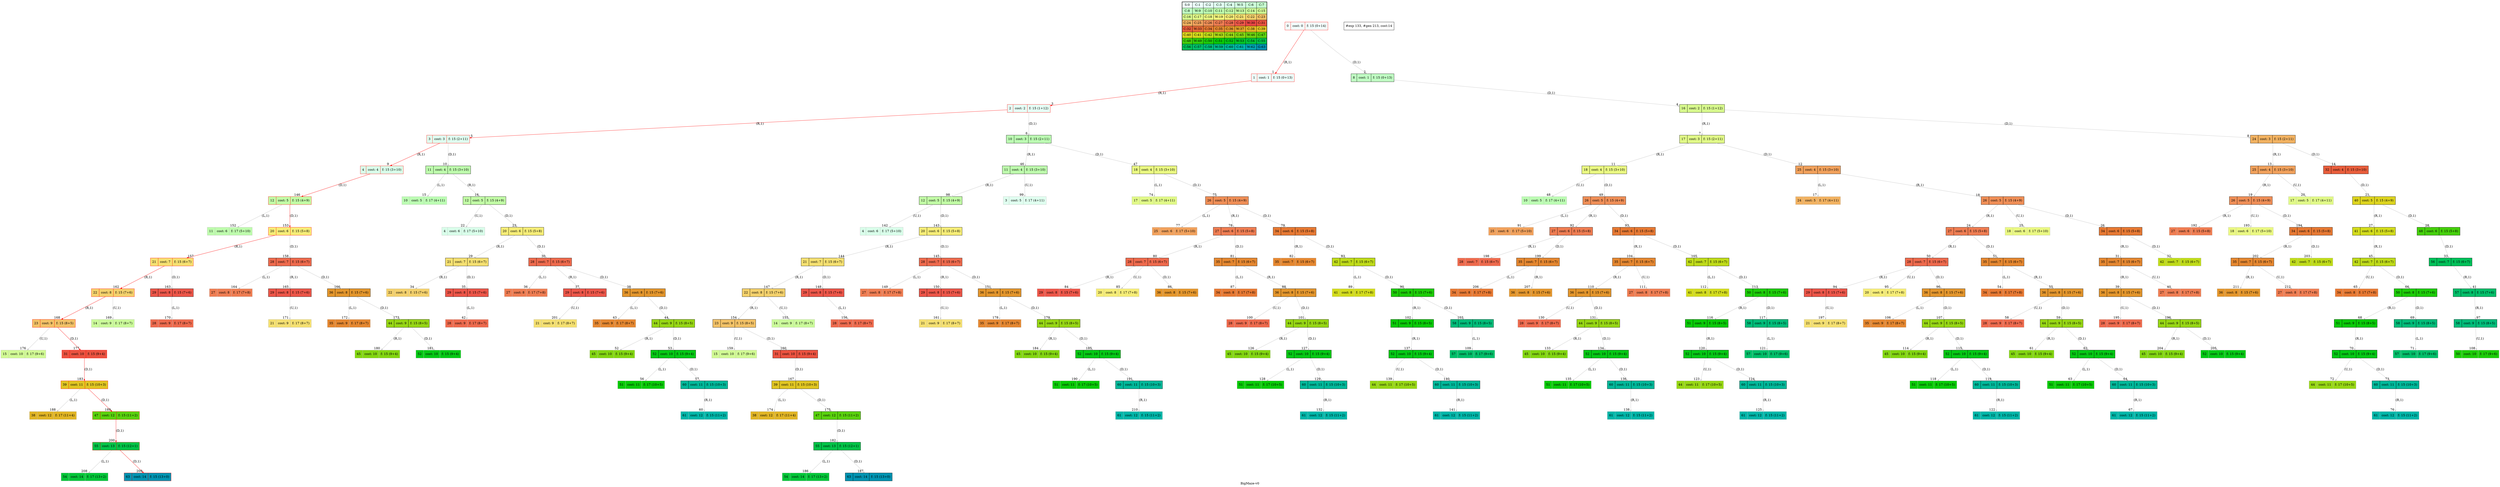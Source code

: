 digraph BigMaze { label="BigMaze-v0" nodesep=1 ranksep="1.2" node [shape=record] edge [arrowsize=0.7] 
subgraph MAP {label=Map;map [shape=plaintext label=<<table border="1" cellpadding="5" cellspacing="0" cellborder="1"><tr><td bgcolor="0.46862745 0.04925994 0.99969645 1.        ">S:0</td><td bgcolor="0.45294118 0.07385253 0.99931706 1.        ">C:1</td><td bgcolor="0.4372549  0.09840028 0.99878599 1.        ">C:2</td><td bgcolor="0.42156863 0.12288829 0.99810333 1.        ">C:3</td><td bgcolor="0.40588235 0.1473017  0.99726917 1.        ">C:4</td><td bgcolor="0.39019608 0.17162568 0.99628365 1.        ">W:5</td><td bgcolor="0.3745098  0.19584547 0.99514692 1.        ">C:6</td><td bgcolor="0.35882353 0.21994636 0.99385914 1.        ">C:7</td></tr><tr><td bgcolor="0.34313725 0.24391372 0.99242051 1.        ">C:8</td><td bgcolor="0.32745098 0.267733   0.99083125 1.        ">W:9</td><td bgcolor="0.31176471 0.29138975 0.98909161 1.        ">C:10</td><td bgcolor="0.29607843 0.31486959 0.98720184 1.        ">C:11</td><td bgcolor="0.28039216 0.33815827 0.98516223 1.        ">C:12</td><td bgcolor="0.26470588 0.36124167 0.9829731  1.        ">W:13</td><td bgcolor="0.24901961 0.38410575 0.98063477 1.        ">C:14</td><td bgcolor="0.23333333 0.40673664 0.9781476  1.        ">C:15</td></tr><tr><td bgcolor="0.21764706 0.42912061 0.97551197 1.        ">C:16</td><td bgcolor="0.20196078 0.45124406 0.97272827 1.        ">C:17</td><td bgcolor="0.18627451 0.47309356 0.96979694 1.        ">C:18</td><td bgcolor="0.17058824 0.49465584 0.9667184  1.        ">W:19</td><td bgcolor="0.15490196 0.51591783 0.96349314 1.        ">C:20</td><td bgcolor="0.13921569 0.5368666  0.96012165 1.        ">C:21</td><td bgcolor="0.12352941 0.55748944 0.95660442 1.        ">C:22</td><td bgcolor="0.10784314 0.57777383 0.952942   1.        ">C:23</td></tr><tr><td bgcolor="0.09215686 0.59770746 0.94913494 1.        ">C:24</td><td bgcolor="0.07647059 0.61727822 0.94518383 1.        ">C:25</td><td bgcolor="0.06078431 0.63647424 0.94108925 1.        ">C:26</td><td bgcolor="0.04509804 0.65528385 0.93685184 1.        ">C:27</td><td bgcolor="0.02941176 0.67369564 0.93247223 1.        ">C:28</td><td bgcolor="0.01372549 0.69169844 0.92795109 1.        ">C:29</td><td bgcolor="0.00196078 0.70928131 0.92328911 1.        ">W:30</td><td bgcolor="0.01764706 0.72643357 0.91848699 1.        ">C:31</td></tr><tr><td bgcolor="0.03333333 0.74314483 0.91354546 1.        ">C:32</td><td bgcolor="0.04901961 0.75940492 0.90846527 1.        ">W:33</td><td bgcolor="0.06470588 0.77520398 0.9032472  1.        ">C:34</td><td bgcolor="0.08039216 0.79053241 0.89789203 1.        ">C:35</td><td bgcolor="0.09607843 0.80538092 0.89240058 1.        ">C:36</td><td bgcolor="0.11176471 0.81974048 0.88677369 1.        ">W:37</td><td bgcolor="0.12745098 0.83360239 0.88101219 1.        ">C:38</td><td bgcolor="0.14313725 0.84695821 0.87511698 1.        ">C:39</td></tr><tr><td bgcolor="0.15882353 0.85979985 0.86908895 1.        ">C:40</td><td bgcolor="0.1745098  0.87211951 0.862929   1.        ">C:41</td><td bgcolor="0.19019608 0.88390971 0.85663808 1.        ">C:42</td><td bgcolor="0.20588235 0.89516329 0.85021714 1.        ">W:43</td><td bgcolor="0.22156863 0.90587342 0.84366715 1.        ">C:44</td><td bgcolor="0.2372549  0.9160336  0.83698911 1.        ">C:45</td><td bgcolor="0.25294118 0.92563766 0.83018403 1.        ">W:46</td><td bgcolor="0.26862745 0.93467977 0.82325295 1.        ">C:47</td></tr><tr><td bgcolor="0.28431373 0.94315443 0.81619691 1.        ">C:48</td><td bgcolor="0.3        0.95105652 0.80901699 1.        ">W:49</td><td bgcolor="0.31568627 0.95838122 0.80171428 1.        ">C:50</td><td bgcolor="0.33137255 0.96512409 0.79428989 1.        ">C:51</td><td bgcolor="0.34705882 0.97128103 0.78674494 1.        ">C:52</td><td bgcolor="0.3627451  0.97684832 0.77908057 1.        ">W:53</td><td bgcolor="0.37843137 0.98182256 0.77129796 1.        ">C:54</td><td bgcolor="0.39411765 0.98620075 0.76339828 1.        ">C:55</td></tr><tr><td bgcolor="0.40980392 0.98998021 0.75538273 1.        ">C:56</td><td bgcolor="0.4254902  0.99315867 0.74725253 1.        ">C:57</td><td bgcolor="0.44117647 0.99573418 0.73900892 1.        ">C:58</td><td bgcolor="0.45686275 0.99770518 0.73065313 1.        ">W:59</td><td bgcolor="0.47254902 0.99907048 0.72218645 1.        ">C:60</td><td bgcolor="0.48823529 0.99982925 0.71361015 1.        ">C:61</td><td bgcolor="0.51176471 0.99982925 0.70054304 1.        ">W:62</td><td bgcolor="0.52745098 0.99907048 0.69169844 1.        ">G:63</td></tr></table>>]} 
"0_0" [label="<f0>0 |<f1> cost: 0 |<f2> f: 15 (0+14)", style=filled color=grey fillcolor="0.46862745 0.04925994 0.99969645 1.        "];  
"0_0" [label="<f0>0 |<f1> cost: 0 |<f2> f: 15 (0+14)", style=filled color=black color=red fillcolor="0.46862745 0.04925994 0.99969645 1.        "];  "0_0.1-1" [label="<f0>1 |<f1> cost: 1 |<f2> f: 15 (0+13)", style=filled color=grey color=red fillcolor="0.45294118 0.07385253 0.99931706 1.        "];   "0_0" -> "0_0.1-1" [label="(R,1)" headlabel=" 1 " color=grey color=red ]; 
"0_0.8-3" [label="<f0>8 |<f1> cost: 1 |<f2> f: 15 (0+13)", style=filled color=grey fillcolor="0.34313725 0.24391372 0.99242051 1.        "];   "0_0" -> "0_0.8-3" [label="(D,1)" headlabel=" 2 " color=grey ]; 
"0_0.1-1" [label="<f0>1 |<f1> cost: 1 |<f2> f: 15 (0+13)", style=filled color=black color=red fillcolor="0.45294118 0.07385253 0.99931706 1.        "];  "0_0.1.2-1" [label="<f0>2 |<f1> cost: 2 |<f2> f: 15 (1+12)", style=filled color=grey color=red fillcolor="0.4372549  0.09840028 0.99878599 1.        "];   "0_0.1-1" -> "0_0.1.2-1" [label="(R,1)" headlabel=" 3 " color=grey color=red ]; 
"0_0.8-3" [label="<f0>8 |<f1> cost: 1 |<f2> f: 15 (0+13)", style=filled color=black fillcolor="0.34313725 0.24391372 0.99242051 1.        "];  "0_0.8.16-3" [label="<f0>16 |<f1> cost: 2 |<f2> f: 15 (1+12)", style=filled color=grey fillcolor="0.21764706 0.42912061 0.97551197 1.        "];   "0_0.8-3" -> "0_0.8.16-3" [label="(D,1)" headlabel=" 4 " color=grey ]; 
"0_0.1.2-1" [label="<f0>2 |<f1> cost: 2 |<f2> f: 15 (1+12)", style=filled color=black color=red fillcolor="0.4372549  0.09840028 0.99878599 1.        "];  "0_0.1.2.3-1" [label="<f0>3 |<f1> cost: 3 |<f2> f: 15 (2+11)", style=filled color=grey color=red fillcolor="0.42156863 0.12288829 0.99810333 1.        "];   "0_0.1.2-1" -> "0_0.1.2.3-1" [label="(R,1)" headlabel=" 5 " color=grey color=red ]; 
"0_0.1.2.10-3" [label="<f0>10 |<f1> cost: 3 |<f2> f: 15 (2+11)", style=filled color=grey fillcolor="0.31176471 0.29138975 0.98909161 1.        "];   "0_0.1.2-1" -> "0_0.1.2.10-3" [label="(D,1)" headlabel=" 6 " color=grey ]; 
"0_0.8.16-3" [label="<f0>16 |<f1> cost: 2 |<f2> f: 15 (1+12)", style=filled color=black fillcolor="0.21764706 0.42912061 0.97551197 1.        "];  "0_0.8.16.17-1" [label="<f0>17 |<f1> cost: 3 |<f2> f: 15 (2+11)", style=filled color=grey fillcolor="0.20196078 0.45124406 0.97272827 1.        "];   "0_0.8.16-3" -> "0_0.8.16.17-1" [label="(R,1)" headlabel=" 7 " color=grey ]; 
"0_0.8.16.24-3" [label="<f0>24 |<f1> cost: 3 |<f2> f: 15 (2+11)", style=filled color=grey fillcolor="0.09215686 0.59770746 0.94913494 1.        "];   "0_0.8.16-3" -> "0_0.8.16.24-3" [label="(D,1)" headlabel=" 8 " color=grey ]; 
"0_0.1.2.3-1" [label="<f0>3 |<f1> cost: 3 |<f2> f: 15 (2+11)", style=filled color=black color=red fillcolor="0.42156863 0.12288829 0.99810333 1.        "];  "0_0.1.2.3.4-1" [label="<f0>4 |<f1> cost: 4 |<f2> f: 15 (3+10)", style=filled color=grey color=red fillcolor="0.40588235 0.1473017  0.99726917 1.        "];   "0_0.1.2.3-1" -> "0_0.1.2.3.4-1" [label="(R,1)" headlabel=" 9 " color=grey color=red ]; 
"0_0.1.2.3.11-3" [label="<f0>11 |<f1> cost: 4 |<f2> f: 15 (3+10)", style=filled color=grey fillcolor="0.29607843 0.31486959 0.98720184 1.        "];   "0_0.1.2.3-1" -> "0_0.1.2.3.11-3" [label="(D,1)" headlabel=" 10 " color=grey ]; 
"0_0.8.16.17-1" [label="<f0>17 |<f1> cost: 3 |<f2> f: 15 (2+11)", style=filled color=black fillcolor="0.20196078 0.45124406 0.97272827 1.        "];  "0_0.8.16.17.18-1" [label="<f0>18 |<f1> cost: 4 |<f2> f: 15 (3+10)", style=filled color=grey fillcolor="0.18627451 0.47309356 0.96979694 1.        "];   "0_0.8.16.17-1" -> "0_0.8.16.17.18-1" [label="(R,1)" headlabel=" 11 " color=grey ]; 
"0_0.8.16.17.25-3" [label="<f0>25 |<f1> cost: 4 |<f2> f: 15 (3+10)", style=filled color=grey fillcolor="0.07647059 0.61727822 0.94518383 1.        "];   "0_0.8.16.17-1" -> "0_0.8.16.17.25-3" [label="(D,1)" headlabel=" 12 " color=grey ]; 
"0_0.8.16.24-3" [label="<f0>24 |<f1> cost: 3 |<f2> f: 15 (2+11)", style=filled color=black fillcolor="0.09215686 0.59770746 0.94913494 1.        "];  "0_0.8.16.24.25-1" [label="<f0>25 |<f1> cost: 4 |<f2> f: 15 (3+10)", style=filled color=grey fillcolor="0.07647059 0.61727822 0.94518383 1.        "];   "0_0.8.16.24-3" -> "0_0.8.16.24.25-1" [label="(R,1)" headlabel=" 13 " color=grey ]; 
"0_0.8.16.24.32-3" [label="<f0>32 |<f1> cost: 4 |<f2> f: 15 (3+10)", style=filled color=grey fillcolor="0.03333333 0.74314483 0.91354546 1.        "];   "0_0.8.16.24-3" -> "0_0.8.16.24.32-3" [label="(D,1)" headlabel=" 14 " color=grey ]; 
"0_0.1.2.3.11-3" [label="<f0>11 |<f1> cost: 4 |<f2> f: 15 (3+10)", style=filled color=black fillcolor="0.29607843 0.31486959 0.98720184 1.        "];  "0_0.1.2.3.11.10-0" [label="<f0>10 |<f1> cost: 5 |<f2> f: 17 (4+11)", style=filled color=grey fillcolor="0.31176471 0.29138975 0.98909161 1.        "];   "0_0.1.2.3.11-3" -> "0_0.1.2.3.11.10-0" [label="(L,1)" headlabel=" 15 " color=grey ]; 
"0_0.1.2.3.11.12-1" [label="<f0>12 |<f1> cost: 5 |<f2> f: 15 (4+9)", style=filled color=grey fillcolor="0.28039216 0.33815827 0.98516223 1.        "];   "0_0.1.2.3.11-3" -> "0_0.1.2.3.11.12-1" [label="(R,1)" headlabel=" 16 " color=grey ]; 
"0_0.8.16.17.25-3" [label="<f0>25 |<f1> cost: 4 |<f2> f: 15 (3+10)", style=filled color=black fillcolor="0.07647059 0.61727822 0.94518383 1.        "];  "0_0.8.16.17.25.24-0" [label="<f0>24 |<f1> cost: 5 |<f2> f: 17 (4+11)", style=filled color=grey fillcolor="0.09215686 0.59770746 0.94913494 1.        "];   "0_0.8.16.17.25-3" -> "0_0.8.16.17.25.24-0" [label="(L,1)" headlabel=" 17 " color=grey ]; 
"0_0.8.16.17.25.26-1" [label="<f0>26 |<f1> cost: 5 |<f2> f: 15 (4+9)", style=filled color=grey fillcolor="0.06078431 0.63647424 0.94108925 1.        "];   "0_0.8.16.17.25-3" -> "0_0.8.16.17.25.26-1" [label="(R,1)" headlabel=" 18 " color=grey ]; 
"0_0.8.16.24.25-1" [label="<f0>25 |<f1> cost: 4 |<f2> f: 15 (3+10)", style=filled color=black fillcolor="0.07647059 0.61727822 0.94518383 1.        "];  "0_0.8.16.24.25.26-1" [label="<f0>26 |<f1> cost: 5 |<f2> f: 15 (4+9)", style=filled color=grey fillcolor="0.06078431 0.63647424 0.94108925 1.        "];   "0_0.8.16.24.25-1" -> "0_0.8.16.24.25.26-1" [label="(R,1)" headlabel=" 19 " color=grey ]; 
"0_0.8.16.24.25.17-2" [label="<f0>17 |<f1> cost: 5 |<f2> f: 17 (4+11)", style=filled color=grey fillcolor="0.20196078 0.45124406 0.97272827 1.        "];   "0_0.8.16.24.25-1" -> "0_0.8.16.24.25.17-2" [label="(U,1)" headlabel=" 20 " color=grey ]; 
"0_0.8.16.24.32-3" [label="<f0>32 |<f1> cost: 4 |<f2> f: 15 (3+10)", style=filled color=black fillcolor="0.03333333 0.74314483 0.91354546 1.        "];  "0_0.8.16.24.32.40-3" [label="<f0>40 |<f1> cost: 5 |<f2> f: 15 (4+9)", style=filled color=grey fillcolor="0.15882353 0.85979985 0.86908895 1.        "];   "0_0.8.16.24.32-3" -> "0_0.8.16.24.32.40-3" [label="(D,1)" headlabel=" 21 " color=grey ]; 
"0_0.1.2.3.11.12-1" [label="<f0>12 |<f1> cost: 5 |<f2> f: 15 (4+9)", style=filled color=black fillcolor="0.28039216 0.33815827 0.98516223 1.        "];  "0_0.1.2.3.11.12.4-2" [label="<f0>4 |<f1> cost: 6 |<f2> f: 17 (5+10)", style=filled color=grey fillcolor="0.40588235 0.1473017  0.99726917 1.        "];   "0_0.1.2.3.11.12-1" -> "0_0.1.2.3.11.12.4-2" [label="(U,1)" headlabel=" 22 " color=grey ]; 
"0_0.1.2.3.11.12.20-3" [label="<f0>20 |<f1> cost: 6 |<f2> f: 15 (5+8)", style=filled color=grey fillcolor="0.15490196 0.51591783 0.96349314 1.        "];   "0_0.1.2.3.11.12-1" -> "0_0.1.2.3.11.12.20-3" [label="(D,1)" headlabel=" 23 " color=grey ]; 
"0_0.8.16.17.25.26-1" [label="<f0>26 |<f1> cost: 5 |<f2> f: 15 (4+9)", style=filled color=black fillcolor="0.06078431 0.63647424 0.94108925 1.        "];  "0_0.8.16.17.25.26.27-1" [label="<f0>27 |<f1> cost: 6 |<f2> f: 15 (5+8)", style=filled color=grey fillcolor="0.04509804 0.65528385 0.93685184 1.        "];   "0_0.8.16.17.25.26-1" -> "0_0.8.16.17.25.26.27-1" [label="(R,1)" headlabel=" 24 " color=grey ]; 
"0_0.8.16.17.25.26.18-2" [label="<f0>18 |<f1> cost: 6 |<f2> f: 17 (5+10)", style=filled color=grey fillcolor="0.18627451 0.47309356 0.96979694 1.        "];   "0_0.8.16.17.25.26-1" -> "0_0.8.16.17.25.26.18-2" [label="(U,1)" headlabel=" 25 " color=grey ]; 
"0_0.8.16.17.25.26.34-3" [label="<f0>34 |<f1> cost: 6 |<f2> f: 15 (5+8)", style=filled color=grey fillcolor="0.06470588 0.77520398 0.9032472  1.        "];   "0_0.8.16.17.25.26-1" -> "0_0.8.16.17.25.26.34-3" [label="(D,1)" headlabel=" 26 " color=grey ]; 
"0_0.8.16.24.32.40-3" [label="<f0>40 |<f1> cost: 5 |<f2> f: 15 (4+9)", style=filled color=black fillcolor="0.15882353 0.85979985 0.86908895 1.        "];  "0_0.8.16.24.32.40.41-1" [label="<f0>41 |<f1> cost: 6 |<f2> f: 15 (5+8)", style=filled color=grey fillcolor="0.1745098  0.87211951 0.862929   1.        "];   "0_0.8.16.24.32.40-3" -> "0_0.8.16.24.32.40.41-1" [label="(R,1)" headlabel=" 27 " color=grey ]; 
"0_0.8.16.24.32.40.48-3" [label="<f0>48 |<f1> cost: 6 |<f2> f: 15 (5+8)", style=filled color=grey fillcolor="0.28431373 0.94315443 0.81619691 1.        "];   "0_0.8.16.24.32.40-3" -> "0_0.8.16.24.32.40.48-3" [label="(D,1)" headlabel=" 28 " color=grey ]; 
"0_0.1.2.3.11.12.20-3" [label="<f0>20 |<f1> cost: 6 |<f2> f: 15 (5+8)", style=filled color=black fillcolor="0.15490196 0.51591783 0.96349314 1.        "];  "0_0.1.2.3.11.12.20.21-1" [label="<f0>21 |<f1> cost: 7 |<f2> f: 15 (6+7)", style=filled color=grey fillcolor="0.13921569 0.5368666  0.96012165 1.        "];   "0_0.1.2.3.11.12.20-3" -> "0_0.1.2.3.11.12.20.21-1" [label="(R,1)" headlabel=" 29 " color=grey ]; 
"0_0.1.2.3.11.12.20.28-3" [label="<f0>28 |<f1> cost: 7 |<f2> f: 15 (6+7)", style=filled color=grey fillcolor="0.02941176 0.67369564 0.93247223 1.        "];   "0_0.1.2.3.11.12.20-3" -> "0_0.1.2.3.11.12.20.28-3" [label="(D,1)" headlabel=" 30 " color=grey ]; 
"0_0.8.16.17.25.26.34-3" [label="<f0>34 |<f1> cost: 6 |<f2> f: 15 (5+8)", style=filled color=black fillcolor="0.06470588 0.77520398 0.9032472  1.        "];  "0_0.8.16.17.25.26.34.35-1" [label="<f0>35 |<f1> cost: 7 |<f2> f: 15 (6+7)", style=filled color=grey fillcolor="0.08039216 0.79053241 0.89789203 1.        "];   "0_0.8.16.17.25.26.34-3" -> "0_0.8.16.17.25.26.34.35-1" [label="(R,1)" headlabel=" 31 " color=grey ]; 
"0_0.8.16.17.25.26.34.42-3" [label="<f0>42 |<f1> cost: 7 |<f2> f: 15 (6+7)", style=filled color=grey fillcolor="0.19019608 0.88390971 0.85663808 1.        "];   "0_0.8.16.17.25.26.34-3" -> "0_0.8.16.17.25.26.34.42-3" [label="(D,1)" headlabel=" 32 " color=grey ]; 
"0_0.8.16.24.32.40.48-3" [label="<f0>48 |<f1> cost: 6 |<f2> f: 15 (5+8)", style=filled color=black fillcolor="0.28431373 0.94315443 0.81619691 1.        "];  "0_0.8.16.24.32.40.48.56-3" [label="<f0>56 |<f1> cost: 7 |<f2> f: 15 (6+7)", style=filled color=grey fillcolor="0.40980392 0.98998021 0.75538273 1.        "];   "0_0.8.16.24.32.40.48-3" -> "0_0.8.16.24.32.40.48.56-3" [label="(D,1)" headlabel=" 33 " color=grey ]; 
"0_0.1.2.3.11.12.20.21-1" [label="<f0>21 |<f1> cost: 7 |<f2> f: 15 (6+7)", style=filled color=black fillcolor="0.13921569 0.5368666  0.96012165 1.        "];  "0_0.1.2.3.11.12.20.21.22-1" [label="<f0>22 |<f1> cost: 8 |<f2> f: 15 (7+6)", style=filled color=grey fillcolor="0.12352941 0.55748944 0.95660442 1.        "];   "0_0.1.2.3.11.12.20.21-1" -> "0_0.1.2.3.11.12.20.21.22-1" [label="(R,1)" headlabel=" 34 " color=grey ]; 
"0_0.1.2.3.11.12.20.21.29-3" [label="<f0>29 |<f1> cost: 8 |<f2> f: 15 (7+6)", style=filled color=grey fillcolor="0.01372549 0.69169844 0.92795109 1.        "];   "0_0.1.2.3.11.12.20.21-1" -> "0_0.1.2.3.11.12.20.21.29-3" [label="(D,1)" headlabel=" 35 " color=grey ]; 
"0_0.1.2.3.11.12.20.28-3" [label="<f0>28 |<f1> cost: 7 |<f2> f: 15 (6+7)", style=filled color=black fillcolor="0.02941176 0.67369564 0.93247223 1.        "];  "0_0.1.2.3.11.12.20.28.27-0" [label="<f0>27 |<f1> cost: 8 |<f2> f: 17 (7+8)", style=filled color=grey fillcolor="0.04509804 0.65528385 0.93685184 1.        "];   "0_0.1.2.3.11.12.20.28-3" -> "0_0.1.2.3.11.12.20.28.27-0" [label="(L,1)" headlabel=" 36 " color=grey ]; 
"0_0.1.2.3.11.12.20.28.29-1" [label="<f0>29 |<f1> cost: 8 |<f2> f: 15 (7+6)", style=filled color=grey fillcolor="0.01372549 0.69169844 0.92795109 1.        "];   "0_0.1.2.3.11.12.20.28-3" -> "0_0.1.2.3.11.12.20.28.29-1" [label="(R,1)" headlabel=" 37 " color=grey ]; 
"0_0.1.2.3.11.12.20.28.36-3" [label="<f0>36 |<f1> cost: 8 |<f2> f: 15 (7+6)", style=filled color=grey fillcolor="0.09607843 0.80538092 0.89240058 1.        "];   "0_0.1.2.3.11.12.20.28-3" -> "0_0.1.2.3.11.12.20.28.36-3" [label="(D,1)" headlabel=" 38 " color=grey ]; 
"0_0.8.16.17.25.26.34.35-1" [label="<f0>35 |<f1> cost: 7 |<f2> f: 15 (6+7)", style=filled color=black fillcolor="0.08039216 0.79053241 0.89789203 1.        "];  "0_0.8.16.17.25.26.34.35.36-1" [label="<f0>36 |<f1> cost: 8 |<f2> f: 15 (7+6)", style=filled color=grey fillcolor="0.09607843 0.80538092 0.89240058 1.        "];   "0_0.8.16.17.25.26.34.35-1" -> "0_0.8.16.17.25.26.34.35.36-1" [label="(R,1)" headlabel=" 39 " color=grey ]; 
"0_0.8.16.17.25.26.34.35.27-2" [label="<f0>27 |<f1> cost: 8 |<f2> f: 17 (7+8)", style=filled color=grey fillcolor="0.04509804 0.65528385 0.93685184 1.        "];   "0_0.8.16.17.25.26.34.35-1" -> "0_0.8.16.17.25.26.34.35.27-2" [label="(U,1)" headlabel=" 40 " color=grey ]; 
"0_0.8.16.24.32.40.48.56-3" [label="<f0>56 |<f1> cost: 7 |<f2> f: 15 (6+7)", style=filled color=black fillcolor="0.40980392 0.98998021 0.75538273 1.        "];  "0_0.8.16.24.32.40.48.56.57-1" [label="<f0>57 |<f1> cost: 8 |<f2> f: 15 (7+6)", style=filled color=grey fillcolor="0.4254902  0.99315867 0.74725253 1.        "];   "0_0.8.16.24.32.40.48.56-3" -> "0_0.8.16.24.32.40.48.56.57-1" [label="(R,1)" headlabel=" 41 " color=grey ]; 
"0_0.1.2.3.11.12.20.21.29-3" [label="<f0>29 |<f1> cost: 8 |<f2> f: 15 (7+6)", style=filled color=black fillcolor="0.01372549 0.69169844 0.92795109 1.        "];  "0_0.1.2.3.11.12.20.21.29.28-0" [label="<f0>28 |<f1> cost: 9 |<f2> f: 17 (8+7)", style=filled color=grey fillcolor="0.02941176 0.67369564 0.93247223 1.        "];   "0_0.1.2.3.11.12.20.21.29-3" -> "0_0.1.2.3.11.12.20.21.29.28-0" [label="(L,1)" headlabel=" 42 " color=grey ]; 
"0_0.1.2.3.11.12.20.28.36-3" [label="<f0>36 |<f1> cost: 8 |<f2> f: 15 (7+6)", style=filled color=black fillcolor="0.09607843 0.80538092 0.89240058 1.        "];  "0_0.1.2.3.11.12.20.28.36.35-0" [label="<f0>35 |<f1> cost: 9 |<f2> f: 17 (8+7)", style=filled color=grey fillcolor="0.08039216 0.79053241 0.89789203 1.        "];   "0_0.1.2.3.11.12.20.28.36-3" -> "0_0.1.2.3.11.12.20.28.36.35-0" [label="(L,1)" headlabel=" 43 " color=grey ]; 
"0_0.1.2.3.11.12.20.28.36.44-3" [label="<f0>44 |<f1> cost: 9 |<f2> f: 15 (8+5)", style=filled color=grey fillcolor="0.22156863 0.90587342 0.84366715 1.        "];   "0_0.1.2.3.11.12.20.28.36-3" -> "0_0.1.2.3.11.12.20.28.36.44-3" [label="(D,1)" headlabel=" 44 " color=grey ]; 
"0_0.8.16.24.32.40.41-1" [label="<f0>41 |<f1> cost: 6 |<f2> f: 15 (5+8)", style=filled color=black fillcolor="0.1745098  0.87211951 0.862929   1.        "];  "0_0.8.16.24.32.40.41.42-1" [label="<f0>42 |<f1> cost: 7 |<f2> f: 15 (6+7)", style=filled color=grey fillcolor="0.19019608 0.88390971 0.85663808 1.        "];   "0_0.8.16.24.32.40.41-1" -> "0_0.8.16.24.32.40.41.42-1" [label="(R,1)" headlabel=" 45 " color=grey ]; 
"0_0.1.2.10-3" [label="<f0>10 |<f1> cost: 3 |<f2> f: 15 (2+11)", style=filled color=black fillcolor="0.31176471 0.29138975 0.98909161 1.        "];  "0_0.1.2.10.11-1" [label="<f0>11 |<f1> cost: 4 |<f2> f: 15 (3+10)", style=filled color=grey fillcolor="0.29607843 0.31486959 0.98720184 1.        "];   "0_0.1.2.10-3" -> "0_0.1.2.10.11-1" [label="(R,1)" headlabel=" 46 " color=grey ]; 
"0_0.1.2.10.18-3" [label="<f0>18 |<f1> cost: 4 |<f2> f: 15 (3+10)", style=filled color=grey fillcolor="0.18627451 0.47309356 0.96979694 1.        "];   "0_0.1.2.10-3" -> "0_0.1.2.10.18-3" [label="(D,1)" headlabel=" 47 " color=grey ]; 
"0_0.8.16.17.18-1" [label="<f0>18 |<f1> cost: 4 |<f2> f: 15 (3+10)", style=filled color=black fillcolor="0.18627451 0.47309356 0.96979694 1.        "];  "0_0.8.16.17.18.10-2" [label="<f0>10 |<f1> cost: 5 |<f2> f: 17 (4+11)", style=filled color=grey fillcolor="0.31176471 0.29138975 0.98909161 1.        "];   "0_0.8.16.17.18-1" -> "0_0.8.16.17.18.10-2" [label="(U,1)" headlabel=" 48 " color=grey ]; 
"0_0.8.16.17.18.26-3" [label="<f0>26 |<f1> cost: 5 |<f2> f: 15 (4+9)", style=filled color=grey fillcolor="0.06078431 0.63647424 0.94108925 1.        "];   "0_0.8.16.17.18-1" -> "0_0.8.16.17.18.26-3" [label="(D,1)" headlabel=" 49 " color=grey ]; 
"0_0.8.16.17.25.26.27-1" [label="<f0>27 |<f1> cost: 6 |<f2> f: 15 (5+8)", style=filled color=black fillcolor="0.04509804 0.65528385 0.93685184 1.        "];  "0_0.8.16.17.25.26.27.28-1" [label="<f0>28 |<f1> cost: 7 |<f2> f: 15 (6+7)", style=filled color=grey fillcolor="0.02941176 0.67369564 0.93247223 1.        "];   "0_0.8.16.17.25.26.27-1" -> "0_0.8.16.17.25.26.27.28-1" [label="(R,1)" headlabel=" 50 " color=grey ]; 
"0_0.8.16.17.25.26.27.35-3" [label="<f0>35 |<f1> cost: 7 |<f2> f: 15 (6+7)", style=filled color=grey fillcolor="0.08039216 0.79053241 0.89789203 1.        "];   "0_0.8.16.17.25.26.27-1" -> "0_0.8.16.17.25.26.27.35-3" [label="(D,1)" headlabel=" 51 " color=grey ]; 
"0_0.1.2.3.11.12.20.28.36.44-3" [label="<f0>44 |<f1> cost: 9 |<f2> f: 15 (8+5)", style=filled color=black fillcolor="0.22156863 0.90587342 0.84366715 1.        "];  "0_0.1.2.3.11.12.20.28.36.44.45-1" [label="<f0>45 |<f1> cost: 10 |<f2> f: 15 (9+4)", style=filled color=grey fillcolor="0.2372549  0.9160336  0.83698911 1.        "];   "0_0.1.2.3.11.12.20.28.36.44-3" -> "0_0.1.2.3.11.12.20.28.36.44.45-1" [label="(R,1)" headlabel=" 52 " color=grey ]; 
"0_0.1.2.3.11.12.20.28.36.44.52-3" [label="<f0>52 |<f1> cost: 10 |<f2> f: 15 (9+4)", style=filled color=grey fillcolor="0.34705882 0.97128103 0.78674494 1.        "];   "0_0.1.2.3.11.12.20.28.36.44-3" -> "0_0.1.2.3.11.12.20.28.36.44.52-3" [label="(D,1)" headlabel=" 53 " color=grey ]; 
"0_0.8.16.17.25.26.27.35-3" [label="<f0>35 |<f1> cost: 7 |<f2> f: 15 (6+7)", style=filled color=black fillcolor="0.08039216 0.79053241 0.89789203 1.        "];  "0_0.8.16.17.25.26.27.35.34-0" [label="<f0>34 |<f1> cost: 8 |<f2> f: 17 (7+8)", style=filled color=grey fillcolor="0.06470588 0.77520398 0.9032472  1.        "];   "0_0.8.16.17.25.26.27.35-3" -> "0_0.8.16.17.25.26.27.35.34-0" [label="(L,1)" headlabel=" 54 " color=grey ]; 
"0_0.8.16.17.25.26.27.35.36-1" [label="<f0>36 |<f1> cost: 8 |<f2> f: 15 (7+6)", style=filled color=grey fillcolor="0.09607843 0.80538092 0.89240058 1.        "];   "0_0.8.16.17.25.26.27.35-3" -> "0_0.8.16.17.25.26.27.35.36-1" [label="(R,1)" headlabel=" 55 " color=grey ]; 
"0_0.1.2.3.11.12.20.28.36.44.52-3" [label="<f0>52 |<f1> cost: 10 |<f2> f: 15 (9+4)", style=filled color=black fillcolor="0.34705882 0.97128103 0.78674494 1.        "];  "0_0.1.2.3.11.12.20.28.36.44.52.51-0" [label="<f0>51 |<f1> cost: 11 |<f2> f: 17 (10+5)", style=filled color=grey fillcolor="0.33137255 0.96512409 0.79428989 1.        "];   "0_0.1.2.3.11.12.20.28.36.44.52-3" -> "0_0.1.2.3.11.12.20.28.36.44.52.51-0" [label="(L,1)" headlabel=" 56 " color=grey ]; 
"0_0.1.2.3.11.12.20.28.36.44.52.60-3" [label="<f0>60 |<f1> cost: 11 |<f2> f: 15 (10+3)", style=filled color=grey fillcolor="0.47254902 0.99907048 0.72218645 1.        "];   "0_0.1.2.3.11.12.20.28.36.44.52-3" -> "0_0.1.2.3.11.12.20.28.36.44.52.60-3" [label="(D,1)" headlabel=" 57 " color=grey ]; 
"0_0.8.16.17.25.26.27.35.36-1" [label="<f0>36 |<f1> cost: 8 |<f2> f: 15 (7+6)", style=filled color=black fillcolor="0.09607843 0.80538092 0.89240058 1.        "];  "0_0.8.16.17.25.26.27.35.36.28-2" [label="<f0>28 |<f1> cost: 9 |<f2> f: 17 (8+7)", style=filled color=grey fillcolor="0.02941176 0.67369564 0.93247223 1.        "];   "0_0.8.16.17.25.26.27.35.36-1" -> "0_0.8.16.17.25.26.27.35.36.28-2" [label="(U,1)" headlabel=" 58 " color=grey ]; 
"0_0.8.16.17.25.26.27.35.36.44-3" [label="<f0>44 |<f1> cost: 9 |<f2> f: 15 (8+5)", style=filled color=grey fillcolor="0.22156863 0.90587342 0.84366715 1.        "];   "0_0.8.16.17.25.26.27.35.36-1" -> "0_0.8.16.17.25.26.27.35.36.44-3" [label="(D,1)" headlabel=" 59 " color=grey ]; 
"0_0.1.2.3.11.12.20.28.36.44.52.60-3" [label="<f0>60 |<f1> cost: 11 |<f2> f: 15 (10+3)", style=filled color=black fillcolor="0.47254902 0.99907048 0.72218645 1.        "];  "0_0.1.2.3.11.12.20.28.36.44.52.60.61-1" [label="<f0>61 |<f1> cost: 12 |<f2> f: 15 (11+2)", style=filled color=grey fillcolor="0.48823529 0.99982925 0.71361015 1.        "];   "0_0.1.2.3.11.12.20.28.36.44.52.60-3" -> "0_0.1.2.3.11.12.20.28.36.44.52.60.61-1" [label="(R,1)" headlabel=" 60 " color=grey ]; 
"0_0.8.16.17.25.26.27.35.36.44-3" [label="<f0>44 |<f1> cost: 9 |<f2> f: 15 (8+5)", style=filled color=black fillcolor="0.22156863 0.90587342 0.84366715 1.        "];  "0_0.8.16.17.25.26.27.35.36.44.45-1" [label="<f0>45 |<f1> cost: 10 |<f2> f: 15 (9+4)", style=filled color=grey fillcolor="0.2372549  0.9160336  0.83698911 1.        "];   "0_0.8.16.17.25.26.27.35.36.44-3" -> "0_0.8.16.17.25.26.27.35.36.44.45-1" [label="(R,1)" headlabel=" 61 " color=grey ]; 
"0_0.8.16.17.25.26.27.35.36.44.52-3" [label="<f0>52 |<f1> cost: 10 |<f2> f: 15 (9+4)", style=filled color=grey fillcolor="0.34705882 0.97128103 0.78674494 1.        "];   "0_0.8.16.17.25.26.27.35.36.44-3" -> "0_0.8.16.17.25.26.27.35.36.44.52-3" [label="(D,1)" headlabel=" 62 " color=grey ]; 
"0_0.8.16.17.25.26.27.35.36.44.52-3" [label="<f0>52 |<f1> cost: 10 |<f2> f: 15 (9+4)", style=filled color=black fillcolor="0.34705882 0.97128103 0.78674494 1.        "];  "0_0.8.16.17.25.26.27.35.36.44.52.51-0" [label="<f0>51 |<f1> cost: 11 |<f2> f: 17 (10+5)", style=filled color=grey fillcolor="0.33137255 0.96512409 0.79428989 1.        "];   "0_0.8.16.17.25.26.27.35.36.44.52-3" -> "0_0.8.16.17.25.26.27.35.36.44.52.51-0" [label="(L,1)" headlabel=" 63 " color=grey ]; 
"0_0.8.16.17.25.26.27.35.36.44.52.60-3" [label="<f0>60 |<f1> cost: 11 |<f2> f: 15 (10+3)", style=filled color=grey fillcolor="0.47254902 0.99907048 0.72218645 1.        "];   "0_0.8.16.17.25.26.27.35.36.44.52-3" -> "0_0.8.16.17.25.26.27.35.36.44.52.60-3" [label="(D,1)" headlabel=" 64 " color=grey ]; 
"0_0.8.16.24.32.40.41.42-1" [label="<f0>42 |<f1> cost: 7 |<f2> f: 15 (6+7)", style=filled color=black fillcolor="0.19019608 0.88390971 0.85663808 1.        "];  "0_0.8.16.24.32.40.41.42.34-2" [label="<f0>34 |<f1> cost: 8 |<f2> f: 17 (7+8)", style=filled color=grey fillcolor="0.06470588 0.77520398 0.9032472  1.        "];   "0_0.8.16.24.32.40.41.42-1" -> "0_0.8.16.24.32.40.41.42.34-2" [label="(U,1)" headlabel=" 65 " color=grey ]; 
"0_0.8.16.24.32.40.41.42.50-3" [label="<f0>50 |<f1> cost: 8 |<f2> f: 15 (7+6)", style=filled color=grey fillcolor="0.31568627 0.95838122 0.80171428 1.        "];   "0_0.8.16.24.32.40.41.42-1" -> "0_0.8.16.24.32.40.41.42.50-3" [label="(D,1)" headlabel=" 66 " color=grey ]; 
"0_0.8.16.17.25.26.27.35.36.44.52.60-3" [label="<f0>60 |<f1> cost: 11 |<f2> f: 15 (10+3)", style=filled color=black fillcolor="0.47254902 0.99907048 0.72218645 1.        "];  "0_0.8.16.17.25.26.27.35.36.44.52.60.61-1" [label="<f0>61 |<f1> cost: 12 |<f2> f: 15 (11+2)", style=filled color=grey fillcolor="0.48823529 0.99982925 0.71361015 1.        "];   "0_0.8.16.17.25.26.27.35.36.44.52.60-3" -> "0_0.8.16.17.25.26.27.35.36.44.52.60.61-1" [label="(R,1)" headlabel=" 67 " color=grey ]; 
"0_0.8.16.24.32.40.41.42.50-3" [label="<f0>50 |<f1> cost: 8 |<f2> f: 15 (7+6)", style=filled color=black fillcolor="0.31568627 0.95838122 0.80171428 1.        "];  "0_0.8.16.24.32.40.41.42.50.51-1" [label="<f0>51 |<f1> cost: 9 |<f2> f: 15 (8+5)", style=filled color=grey fillcolor="0.33137255 0.96512409 0.79428989 1.        "];   "0_0.8.16.24.32.40.41.42.50-3" -> "0_0.8.16.24.32.40.41.42.50.51-1" [label="(R,1)" headlabel=" 68 " color=grey ]; 
"0_0.8.16.24.32.40.41.42.50.58-3" [label="<f0>58 |<f1> cost: 9 |<f2> f: 15 (8+5)", style=filled color=grey fillcolor="0.44117647 0.99573418 0.73900892 1.        "];   "0_0.8.16.24.32.40.41.42.50-3" -> "0_0.8.16.24.32.40.41.42.50.58-3" [label="(D,1)" headlabel=" 69 " color=grey ]; 
"0_0.8.16.24.32.40.41.42.50.51-1" [label="<f0>51 |<f1> cost: 9 |<f2> f: 15 (8+5)", style=filled color=black fillcolor="0.33137255 0.96512409 0.79428989 1.        "];  "0_0.8.16.24.32.40.41.42.50.51.52-1" [label="<f0>52 |<f1> cost: 10 |<f2> f: 15 (9+4)", style=filled color=grey fillcolor="0.34705882 0.97128103 0.78674494 1.        "];   "0_0.8.16.24.32.40.41.42.50.51-1" -> "0_0.8.16.24.32.40.41.42.50.51.52-1" [label="(R,1)" headlabel=" 70 " color=grey ]; 
"0_0.8.16.24.32.40.41.42.50.58-3" [label="<f0>58 |<f1> cost: 9 |<f2> f: 15 (8+5)", style=filled color=black fillcolor="0.44117647 0.99573418 0.73900892 1.        "];  "0_0.8.16.24.32.40.41.42.50.58.57-0" [label="<f0>57 |<f1> cost: 10 |<f2> f: 17 (9+6)", style=filled color=grey fillcolor="0.4254902  0.99315867 0.74725253 1.        "];   "0_0.8.16.24.32.40.41.42.50.58-3" -> "0_0.8.16.24.32.40.41.42.50.58.57-0" [label="(L,1)" headlabel=" 71 " color=grey ]; 
"0_0.8.16.24.32.40.41.42.50.51.52-1" [label="<f0>52 |<f1> cost: 10 |<f2> f: 15 (9+4)", style=filled color=black fillcolor="0.34705882 0.97128103 0.78674494 1.        "];  "0_0.8.16.24.32.40.41.42.50.51.52.44-2" [label="<f0>44 |<f1> cost: 11 |<f2> f: 17 (10+5)", style=filled color=grey fillcolor="0.22156863 0.90587342 0.84366715 1.        "];   "0_0.8.16.24.32.40.41.42.50.51.52-1" -> "0_0.8.16.24.32.40.41.42.50.51.52.44-2" [label="(U,1)" headlabel=" 72 " color=grey ]; 
"0_0.8.16.24.32.40.41.42.50.51.52.60-3" [label="<f0>60 |<f1> cost: 11 |<f2> f: 15 (10+3)", style=filled color=grey fillcolor="0.47254902 0.99907048 0.72218645 1.        "];   "0_0.8.16.24.32.40.41.42.50.51.52-1" -> "0_0.8.16.24.32.40.41.42.50.51.52.60-3" [label="(D,1)" headlabel=" 73 " color=grey ]; 
"0_0.1.2.10.18-3" [label="<f0>18 |<f1> cost: 4 |<f2> f: 15 (3+10)", style=filled color=black fillcolor="0.18627451 0.47309356 0.96979694 1.        "];  "0_0.1.2.10.18.17-0" [label="<f0>17 |<f1> cost: 5 |<f2> f: 17 (4+11)", style=filled color=grey fillcolor="0.20196078 0.45124406 0.97272827 1.        "];   "0_0.1.2.10.18-3" -> "0_0.1.2.10.18.17-0" [label="(L,1)" headlabel=" 74 " color=grey ]; 
"0_0.1.2.10.18.26-3" [label="<f0>26 |<f1> cost: 5 |<f2> f: 15 (4+9)", style=filled color=grey fillcolor="0.06078431 0.63647424 0.94108925 1.        "];   "0_0.1.2.10.18-3" -> "0_0.1.2.10.18.26-3" [label="(D,1)" headlabel=" 75 " color=grey ]; 
"0_0.8.16.24.32.40.41.42.50.51.52.60-3" [label="<f0>60 |<f1> cost: 11 |<f2> f: 15 (10+3)", style=filled color=black fillcolor="0.47254902 0.99907048 0.72218645 1.        "];  "0_0.8.16.24.32.40.41.42.50.51.52.60.61-1" [label="<f0>61 |<f1> cost: 12 |<f2> f: 15 (11+2)", style=filled color=grey fillcolor="0.48823529 0.99982925 0.71361015 1.        "];   "0_0.8.16.24.32.40.41.42.50.51.52.60-3" -> "0_0.8.16.24.32.40.41.42.50.51.52.60.61-1" [label="(R,1)" headlabel=" 76 " color=grey ]; 
"0_0.1.2.10.18.26-3" [label="<f0>26 |<f1> cost: 5 |<f2> f: 15 (4+9)", style=filled color=black fillcolor="0.06078431 0.63647424 0.94108925 1.        "];  "0_0.1.2.10.18.26.25-0" [label="<f0>25 |<f1> cost: 6 |<f2> f: 17 (5+10)", style=filled color=grey fillcolor="0.07647059 0.61727822 0.94518383 1.        "];   "0_0.1.2.10.18.26-3" -> "0_0.1.2.10.18.26.25-0" [label="(L,1)" headlabel=" 77 " color=grey ]; 
"0_0.1.2.10.18.26.27-1" [label="<f0>27 |<f1> cost: 6 |<f2> f: 15 (5+8)", style=filled color=grey fillcolor="0.04509804 0.65528385 0.93685184 1.        "];   "0_0.1.2.10.18.26-3" -> "0_0.1.2.10.18.26.27-1" [label="(R,1)" headlabel=" 78 " color=grey ]; 
"0_0.1.2.10.18.26.34-3" [label="<f0>34 |<f1> cost: 6 |<f2> f: 15 (5+8)", style=filled color=grey fillcolor="0.06470588 0.77520398 0.9032472  1.        "];   "0_0.1.2.10.18.26-3" -> "0_0.1.2.10.18.26.34-3" [label="(D,1)" headlabel=" 79 " color=grey ]; 
"0_0.1.2.10.18.26.27-1" [label="<f0>27 |<f1> cost: 6 |<f2> f: 15 (5+8)", style=filled color=black fillcolor="0.04509804 0.65528385 0.93685184 1.        "];  "0_0.1.2.10.18.26.27.28-1" [label="<f0>28 |<f1> cost: 7 |<f2> f: 15 (6+7)", style=filled color=grey fillcolor="0.02941176 0.67369564 0.93247223 1.        "];   "0_0.1.2.10.18.26.27-1" -> "0_0.1.2.10.18.26.27.28-1" [label="(R,1)" headlabel=" 80 " color=grey ]; 
"0_0.1.2.10.18.26.27.35-3" [label="<f0>35 |<f1> cost: 7 |<f2> f: 15 (6+7)", style=filled color=grey fillcolor="0.08039216 0.79053241 0.89789203 1.        "];   "0_0.1.2.10.18.26.27-1" -> "0_0.1.2.10.18.26.27.35-3" [label="(D,1)" headlabel=" 81 " color=grey ]; 
"0_0.1.2.10.18.26.34-3" [label="<f0>34 |<f1> cost: 6 |<f2> f: 15 (5+8)", style=filled color=black fillcolor="0.06470588 0.77520398 0.9032472  1.        "];  "0_0.1.2.10.18.26.34.35-1" [label="<f0>35 |<f1> cost: 7 |<f2> f: 15 (6+7)", style=filled color=grey fillcolor="0.08039216 0.79053241 0.89789203 1.        "];   "0_0.1.2.10.18.26.34-3" -> "0_0.1.2.10.18.26.34.35-1" [label="(R,1)" headlabel=" 82 " color=grey ]; 
"0_0.1.2.10.18.26.34.42-3" [label="<f0>42 |<f1> cost: 7 |<f2> f: 15 (6+7)", style=filled color=grey fillcolor="0.19019608 0.88390971 0.85663808 1.        "];   "0_0.1.2.10.18.26.34-3" -> "0_0.1.2.10.18.26.34.42-3" [label="(D,1)" headlabel=" 83 " color=grey ]; 
"0_0.1.2.10.18.26.27.28-1" [label="<f0>28 |<f1> cost: 7 |<f2> f: 15 (6+7)", style=filled color=black fillcolor="0.02941176 0.67369564 0.93247223 1.        "];  "0_0.1.2.10.18.26.27.28.29-1" [label="<f0>29 |<f1> cost: 8 |<f2> f: 15 (7+6)", style=filled color=grey fillcolor="0.01372549 0.69169844 0.92795109 1.        "];   "0_0.1.2.10.18.26.27.28-1" -> "0_0.1.2.10.18.26.27.28.29-1" [label="(R,1)" headlabel=" 84 " color=grey ]; 
"0_0.1.2.10.18.26.27.28.20-2" [label="<f0>20 |<f1> cost: 8 |<f2> f: 17 (7+8)", style=filled color=grey fillcolor="0.15490196 0.51591783 0.96349314 1.        "];   "0_0.1.2.10.18.26.27.28-1" -> "0_0.1.2.10.18.26.27.28.20-2" [label="(U,1)" headlabel=" 85 " color=grey ]; 
"0_0.1.2.10.18.26.27.28.36-3" [label="<f0>36 |<f1> cost: 8 |<f2> f: 15 (7+6)", style=filled color=grey fillcolor="0.09607843 0.80538092 0.89240058 1.        "];   "0_0.1.2.10.18.26.27.28-1" -> "0_0.1.2.10.18.26.27.28.36-3" [label="(D,1)" headlabel=" 86 " color=grey ]; 
"0_0.1.2.10.18.26.27.35-3" [label="<f0>35 |<f1> cost: 7 |<f2> f: 15 (6+7)", style=filled color=black fillcolor="0.08039216 0.79053241 0.89789203 1.        "];  "0_0.1.2.10.18.26.27.35.34-0" [label="<f0>34 |<f1> cost: 8 |<f2> f: 17 (7+8)", style=filled color=grey fillcolor="0.06470588 0.77520398 0.9032472  1.        "];   "0_0.1.2.10.18.26.27.35-3" -> "0_0.1.2.10.18.26.27.35.34-0" [label="(L,1)" headlabel=" 87 " color=grey ]; 
"0_0.1.2.10.18.26.27.35.36-1" [label="<f0>36 |<f1> cost: 8 |<f2> f: 15 (7+6)", style=filled color=grey fillcolor="0.09607843 0.80538092 0.89240058 1.        "];   "0_0.1.2.10.18.26.27.35-3" -> "0_0.1.2.10.18.26.27.35.36-1" [label="(R,1)" headlabel=" 88 " color=grey ]; 
"0_0.1.2.10.18.26.34.42-3" [label="<f0>42 |<f1> cost: 7 |<f2> f: 15 (6+7)", style=filled color=black fillcolor="0.19019608 0.88390971 0.85663808 1.        "];  "0_0.1.2.10.18.26.34.42.41-0" [label="<f0>41 |<f1> cost: 8 |<f2> f: 17 (7+8)", style=filled color=grey fillcolor="0.1745098  0.87211951 0.862929   1.        "];   "0_0.1.2.10.18.26.34.42-3" -> "0_0.1.2.10.18.26.34.42.41-0" [label="(L,1)" headlabel=" 89 " color=grey ]; 
"0_0.1.2.10.18.26.34.42.50-3" [label="<f0>50 |<f1> cost: 8 |<f2> f: 15 (7+6)", style=filled color=grey fillcolor="0.31568627 0.95838122 0.80171428 1.        "];   "0_0.1.2.10.18.26.34.42-3" -> "0_0.1.2.10.18.26.34.42.50-3" [label="(D,1)" headlabel=" 90 " color=grey ]; 
"0_0.8.16.17.18.26-3" [label="<f0>26 |<f1> cost: 5 |<f2> f: 15 (4+9)", style=filled color=black fillcolor="0.06078431 0.63647424 0.94108925 1.        "];  "0_0.8.16.17.18.26.25-0" [label="<f0>25 |<f1> cost: 6 |<f2> f: 17 (5+10)", style=filled color=grey fillcolor="0.07647059 0.61727822 0.94518383 1.        "];   "0_0.8.16.17.18.26-3" -> "0_0.8.16.17.18.26.25-0" [label="(L,1)" headlabel=" 91 " color=grey ]; 
"0_0.8.16.17.18.26.27-1" [label="<f0>27 |<f1> cost: 6 |<f2> f: 15 (5+8)", style=filled color=grey fillcolor="0.04509804 0.65528385 0.93685184 1.        "];   "0_0.8.16.17.18.26-3" -> "0_0.8.16.17.18.26.27-1" [label="(R,1)" headlabel=" 92 " color=grey ]; 
"0_0.8.16.17.18.26.34-3" [label="<f0>34 |<f1> cost: 6 |<f2> f: 15 (5+8)", style=filled color=grey fillcolor="0.06470588 0.77520398 0.9032472  1.        "];   "0_0.8.16.17.18.26-3" -> "0_0.8.16.17.18.26.34-3" [label="(D,1)" headlabel=" 93 " color=grey ]; 
"0_0.8.16.17.25.26.27.28-1" [label="<f0>28 |<f1> cost: 7 |<f2> f: 15 (6+7)", style=filled color=black fillcolor="0.02941176 0.67369564 0.93247223 1.        "];  "0_0.8.16.17.25.26.27.28.29-1" [label="<f0>29 |<f1> cost: 8 |<f2> f: 15 (7+6)", style=filled color=grey fillcolor="0.01372549 0.69169844 0.92795109 1.        "];   "0_0.8.16.17.25.26.27.28-1" -> "0_0.8.16.17.25.26.27.28.29-1" [label="(R,1)" headlabel=" 94 " color=grey ]; 
"0_0.8.16.17.25.26.27.28.20-2" [label="<f0>20 |<f1> cost: 8 |<f2> f: 17 (7+8)", style=filled color=grey fillcolor="0.15490196 0.51591783 0.96349314 1.        "];   "0_0.8.16.17.25.26.27.28-1" -> "0_0.8.16.17.25.26.27.28.20-2" [label="(U,1)" headlabel=" 95 " color=grey ]; 
"0_0.8.16.17.25.26.27.28.36-3" [label="<f0>36 |<f1> cost: 8 |<f2> f: 15 (7+6)", style=filled color=grey fillcolor="0.09607843 0.80538092 0.89240058 1.        "];   "0_0.8.16.17.25.26.27.28-1" -> "0_0.8.16.17.25.26.27.28.36-3" [label="(D,1)" headlabel=" 96 " color=grey ]; 
"0_0.8.16.24.32.40.48.56.57-1" [label="<f0>57 |<f1> cost: 8 |<f2> f: 15 (7+6)", style=filled color=black fillcolor="0.4254902  0.99315867 0.74725253 1.        "];  "0_0.8.16.24.32.40.48.56.57.58-1" [label="<f0>58 |<f1> cost: 9 |<f2> f: 15 (8+5)", style=filled color=grey fillcolor="0.44117647 0.99573418 0.73900892 1.        "];   "0_0.8.16.24.32.40.48.56.57-1" -> "0_0.8.16.24.32.40.48.56.57.58-1" [label="(R,1)" headlabel=" 97 " color=grey ]; 
"0_0.1.2.10.11-1" [label="<f0>11 |<f1> cost: 4 |<f2> f: 15 (3+10)", style=filled color=black fillcolor="0.29607843 0.31486959 0.98720184 1.        "];  "0_0.1.2.10.11.12-1" [label="<f0>12 |<f1> cost: 5 |<f2> f: 15 (4+9)", style=filled color=grey fillcolor="0.28039216 0.33815827 0.98516223 1.        "];   "0_0.1.2.10.11-1" -> "0_0.1.2.10.11.12-1" [label="(R,1)" headlabel=" 98 " color=grey ]; 
"0_0.1.2.10.11.3-2" [label="<f0>3 |<f1> cost: 5 |<f2> f: 17 (4+11)", style=filled color=grey fillcolor="0.42156863 0.12288829 0.99810333 1.        "];   "0_0.1.2.10.11-1" -> "0_0.1.2.10.11.3-2" [label="(U,1)" headlabel=" 99 " color=grey ]; 
"0_0.1.2.10.18.26.27.35.36-1" [label="<f0>36 |<f1> cost: 8 |<f2> f: 15 (7+6)", style=filled color=black fillcolor="0.09607843 0.80538092 0.89240058 1.        "];  "0_0.1.2.10.18.26.27.35.36.28-2" [label="<f0>28 |<f1> cost: 9 |<f2> f: 17 (8+7)", style=filled color=grey fillcolor="0.02941176 0.67369564 0.93247223 1.        "];   "0_0.1.2.10.18.26.27.35.36-1" -> "0_0.1.2.10.18.26.27.35.36.28-2" [label="(U,1)" headlabel=" 100 " color=grey ]; 
"0_0.1.2.10.18.26.27.35.36.44-3" [label="<f0>44 |<f1> cost: 9 |<f2> f: 15 (8+5)", style=filled color=grey fillcolor="0.22156863 0.90587342 0.84366715 1.        "];   "0_0.1.2.10.18.26.27.35.36-1" -> "0_0.1.2.10.18.26.27.35.36.44-3" [label="(D,1)" headlabel=" 101 " color=grey ]; 
"0_0.1.2.10.18.26.34.42.50-3" [label="<f0>50 |<f1> cost: 8 |<f2> f: 15 (7+6)", style=filled color=black fillcolor="0.31568627 0.95838122 0.80171428 1.        "];  "0_0.1.2.10.18.26.34.42.50.51-1" [label="<f0>51 |<f1> cost: 9 |<f2> f: 15 (8+5)", style=filled color=grey fillcolor="0.33137255 0.96512409 0.79428989 1.        "];   "0_0.1.2.10.18.26.34.42.50-3" -> "0_0.1.2.10.18.26.34.42.50.51-1" [label="(R,1)" headlabel=" 102 " color=grey ]; 
"0_0.1.2.10.18.26.34.42.50.58-3" [label="<f0>58 |<f1> cost: 9 |<f2> f: 15 (8+5)", style=filled color=grey fillcolor="0.44117647 0.99573418 0.73900892 1.        "];   "0_0.1.2.10.18.26.34.42.50-3" -> "0_0.1.2.10.18.26.34.42.50.58-3" [label="(D,1)" headlabel=" 103 " color=grey ]; 
"0_0.8.16.17.18.26.34-3" [label="<f0>34 |<f1> cost: 6 |<f2> f: 15 (5+8)", style=filled color=black fillcolor="0.06470588 0.77520398 0.9032472  1.        "];  "0_0.8.16.17.18.26.34.35-1" [label="<f0>35 |<f1> cost: 7 |<f2> f: 15 (6+7)", style=filled color=grey fillcolor="0.08039216 0.79053241 0.89789203 1.        "];   "0_0.8.16.17.18.26.34-3" -> "0_0.8.16.17.18.26.34.35-1" [label="(R,1)" headlabel=" 104 " color=grey ]; 
"0_0.8.16.17.18.26.34.42-3" [label="<f0>42 |<f1> cost: 7 |<f2> f: 15 (6+7)", style=filled color=grey fillcolor="0.19019608 0.88390971 0.85663808 1.        "];   "0_0.8.16.17.18.26.34-3" -> "0_0.8.16.17.18.26.34.42-3" [label="(D,1)" headlabel=" 105 " color=grey ]; 
"0_0.8.16.17.25.26.27.28.36-3" [label="<f0>36 |<f1> cost: 8 |<f2> f: 15 (7+6)", style=filled color=black fillcolor="0.09607843 0.80538092 0.89240058 1.        "];  "0_0.8.16.17.25.26.27.28.36.35-0" [label="<f0>35 |<f1> cost: 9 |<f2> f: 17 (8+7)", style=filled color=grey fillcolor="0.08039216 0.79053241 0.89789203 1.        "];   "0_0.8.16.17.25.26.27.28.36-3" -> "0_0.8.16.17.25.26.27.28.36.35-0" [label="(L,1)" headlabel=" 106 " color=grey ]; 
"0_0.8.16.17.25.26.27.28.36.44-3" [label="<f0>44 |<f1> cost: 9 |<f2> f: 15 (8+5)", style=filled color=grey fillcolor="0.22156863 0.90587342 0.84366715 1.        "];   "0_0.8.16.17.25.26.27.28.36-3" -> "0_0.8.16.17.25.26.27.28.36.44-3" [label="(D,1)" headlabel=" 107 " color=grey ]; 
"0_0.8.16.24.32.40.48.56.57.58-1" [label="<f0>58 |<f1> cost: 9 |<f2> f: 15 (8+5)", style=filled color=black fillcolor="0.44117647 0.99573418 0.73900892 1.        "];  "0_0.8.16.24.32.40.48.56.57.58.50-2" [label="<f0>50 |<f1> cost: 10 |<f2> f: 17 (9+6)", style=filled color=grey fillcolor="0.31568627 0.95838122 0.80171428 1.        "];   "0_0.8.16.24.32.40.48.56.57.58-1" -> "0_0.8.16.24.32.40.48.56.57.58.50-2" [label="(U,1)" headlabel=" 108 " color=grey ]; 
"0_0.1.2.10.18.26.34.42.50.58-3" [label="<f0>58 |<f1> cost: 9 |<f2> f: 15 (8+5)", style=filled color=black fillcolor="0.44117647 0.99573418 0.73900892 1.        "];  "0_0.1.2.10.18.26.34.42.50.58.57-0" [label="<f0>57 |<f1> cost: 10 |<f2> f: 17 (9+6)", style=filled color=grey fillcolor="0.4254902  0.99315867 0.74725253 1.        "];   "0_0.1.2.10.18.26.34.42.50.58-3" -> "0_0.1.2.10.18.26.34.42.50.58.57-0" [label="(L,1)" headlabel=" 109 " color=grey ]; 
"0_0.8.16.17.18.26.34.35-1" [label="<f0>35 |<f1> cost: 7 |<f2> f: 15 (6+7)", style=filled color=black fillcolor="0.08039216 0.79053241 0.89789203 1.        "];  "0_0.8.16.17.18.26.34.35.36-1" [label="<f0>36 |<f1> cost: 8 |<f2> f: 15 (7+6)", style=filled color=grey fillcolor="0.09607843 0.80538092 0.89240058 1.        "];   "0_0.8.16.17.18.26.34.35-1" -> "0_0.8.16.17.18.26.34.35.36-1" [label="(R,1)" headlabel=" 110 " color=grey ]; 
"0_0.8.16.17.18.26.34.35.27-2" [label="<f0>27 |<f1> cost: 8 |<f2> f: 17 (7+8)", style=filled color=grey fillcolor="0.04509804 0.65528385 0.93685184 1.        "];   "0_0.8.16.17.18.26.34.35-1" -> "0_0.8.16.17.18.26.34.35.27-2" [label="(U,1)" headlabel=" 111 " color=grey ]; 
"0_0.8.16.17.18.26.34.42-3" [label="<f0>42 |<f1> cost: 7 |<f2> f: 15 (6+7)", style=filled color=black fillcolor="0.19019608 0.88390971 0.85663808 1.        "];  "0_0.8.16.17.18.26.34.42.41-0" [label="<f0>41 |<f1> cost: 8 |<f2> f: 17 (7+8)", style=filled color=grey fillcolor="0.1745098  0.87211951 0.862929   1.        "];   "0_0.8.16.17.18.26.34.42-3" -> "0_0.8.16.17.18.26.34.42.41-0" [label="(L,1)" headlabel=" 112 " color=grey ]; 
"0_0.8.16.17.18.26.34.42.50-3" [label="<f0>50 |<f1> cost: 8 |<f2> f: 15 (7+6)", style=filled color=grey fillcolor="0.31568627 0.95838122 0.80171428 1.        "];   "0_0.8.16.17.18.26.34.42-3" -> "0_0.8.16.17.18.26.34.42.50-3" [label="(D,1)" headlabel=" 113 " color=grey ]; 
"0_0.8.16.17.25.26.27.28.36.44-3" [label="<f0>44 |<f1> cost: 9 |<f2> f: 15 (8+5)", style=filled color=black fillcolor="0.22156863 0.90587342 0.84366715 1.        "];  "0_0.8.16.17.25.26.27.28.36.44.45-1" [label="<f0>45 |<f1> cost: 10 |<f2> f: 15 (9+4)", style=filled color=grey fillcolor="0.2372549  0.9160336  0.83698911 1.        "];   "0_0.8.16.17.25.26.27.28.36.44-3" -> "0_0.8.16.17.25.26.27.28.36.44.45-1" [label="(R,1)" headlabel=" 114 " color=grey ]; 
"0_0.8.16.17.25.26.27.28.36.44.52-3" [label="<f0>52 |<f1> cost: 10 |<f2> f: 15 (9+4)", style=filled color=grey fillcolor="0.34705882 0.97128103 0.78674494 1.        "];   "0_0.8.16.17.25.26.27.28.36.44-3" -> "0_0.8.16.17.25.26.27.28.36.44.52-3" [label="(D,1)" headlabel=" 115 " color=grey ]; 
"0_0.8.16.17.18.26.34.42.50-3" [label="<f0>50 |<f1> cost: 8 |<f2> f: 15 (7+6)", style=filled color=black fillcolor="0.31568627 0.95838122 0.80171428 1.        "];  "0_0.8.16.17.18.26.34.42.50.51-1" [label="<f0>51 |<f1> cost: 9 |<f2> f: 15 (8+5)", style=filled color=grey fillcolor="0.33137255 0.96512409 0.79428989 1.        "];   "0_0.8.16.17.18.26.34.42.50-3" -> "0_0.8.16.17.18.26.34.42.50.51-1" [label="(R,1)" headlabel=" 116 " color=grey ]; 
"0_0.8.16.17.18.26.34.42.50.58-3" [label="<f0>58 |<f1> cost: 9 |<f2> f: 15 (8+5)", style=filled color=grey fillcolor="0.44117647 0.99573418 0.73900892 1.        "];   "0_0.8.16.17.18.26.34.42.50-3" -> "0_0.8.16.17.18.26.34.42.50.58-3" [label="(D,1)" headlabel=" 117 " color=grey ]; 
"0_0.8.16.17.25.26.27.28.36.44.52-3" [label="<f0>52 |<f1> cost: 10 |<f2> f: 15 (9+4)", style=filled color=black fillcolor="0.34705882 0.97128103 0.78674494 1.        "];  "0_0.8.16.17.25.26.27.28.36.44.52.51-0" [label="<f0>51 |<f1> cost: 11 |<f2> f: 17 (10+5)", style=filled color=grey fillcolor="0.33137255 0.96512409 0.79428989 1.        "];   "0_0.8.16.17.25.26.27.28.36.44.52-3" -> "0_0.8.16.17.25.26.27.28.36.44.52.51-0" [label="(L,1)" headlabel=" 118 " color=grey ]; 
"0_0.8.16.17.25.26.27.28.36.44.52.60-3" [label="<f0>60 |<f1> cost: 11 |<f2> f: 15 (10+3)", style=filled color=grey fillcolor="0.47254902 0.99907048 0.72218645 1.        "];   "0_0.8.16.17.25.26.27.28.36.44.52-3" -> "0_0.8.16.17.25.26.27.28.36.44.52.60-3" [label="(D,1)" headlabel=" 119 " color=grey ]; 
"0_0.8.16.17.18.26.34.42.50.51-1" [label="<f0>51 |<f1> cost: 9 |<f2> f: 15 (8+5)", style=filled color=black fillcolor="0.33137255 0.96512409 0.79428989 1.        "];  "0_0.8.16.17.18.26.34.42.50.51.52-1" [label="<f0>52 |<f1> cost: 10 |<f2> f: 15 (9+4)", style=filled color=grey fillcolor="0.34705882 0.97128103 0.78674494 1.        "];   "0_0.8.16.17.18.26.34.42.50.51-1" -> "0_0.8.16.17.18.26.34.42.50.51.52-1" [label="(R,1)" headlabel=" 120 " color=grey ]; 
"0_0.8.16.17.18.26.34.42.50.58-3" [label="<f0>58 |<f1> cost: 9 |<f2> f: 15 (8+5)", style=filled color=black fillcolor="0.44117647 0.99573418 0.73900892 1.        "];  "0_0.8.16.17.18.26.34.42.50.58.57-0" [label="<f0>57 |<f1> cost: 10 |<f2> f: 17 (9+6)", style=filled color=grey fillcolor="0.4254902  0.99315867 0.74725253 1.        "];   "0_0.8.16.17.18.26.34.42.50.58-3" -> "0_0.8.16.17.18.26.34.42.50.58.57-0" [label="(L,1)" headlabel=" 121 " color=grey ]; 
"0_0.8.16.17.25.26.27.28.36.44.52.60-3" [label="<f0>60 |<f1> cost: 11 |<f2> f: 15 (10+3)", style=filled color=black fillcolor="0.47254902 0.99907048 0.72218645 1.        "];  "0_0.8.16.17.25.26.27.28.36.44.52.60.61-1" [label="<f0>61 |<f1> cost: 12 |<f2> f: 15 (11+2)", style=filled color=grey fillcolor="0.48823529 0.99982925 0.71361015 1.        "];   "0_0.8.16.17.25.26.27.28.36.44.52.60-3" -> "0_0.8.16.17.25.26.27.28.36.44.52.60.61-1" [label="(R,1)" headlabel=" 122 " color=grey ]; 
"0_0.8.16.17.18.26.34.42.50.51.52-1" [label="<f0>52 |<f1> cost: 10 |<f2> f: 15 (9+4)", style=filled color=black fillcolor="0.34705882 0.97128103 0.78674494 1.        "];  "0_0.8.16.17.18.26.34.42.50.51.52.44-2" [label="<f0>44 |<f1> cost: 11 |<f2> f: 17 (10+5)", style=filled color=grey fillcolor="0.22156863 0.90587342 0.84366715 1.        "];   "0_0.8.16.17.18.26.34.42.50.51.52-1" -> "0_0.8.16.17.18.26.34.42.50.51.52.44-2" [label="(U,1)" headlabel=" 123 " color=grey ]; 
"0_0.8.16.17.18.26.34.42.50.51.52.60-3" [label="<f0>60 |<f1> cost: 11 |<f2> f: 15 (10+3)", style=filled color=grey fillcolor="0.47254902 0.99907048 0.72218645 1.        "];   "0_0.8.16.17.18.26.34.42.50.51.52-1" -> "0_0.8.16.17.18.26.34.42.50.51.52.60-3" [label="(D,1)" headlabel=" 124 " color=grey ]; 
"0_0.8.16.17.18.26.34.42.50.51.52.60-3" [label="<f0>60 |<f1> cost: 11 |<f2> f: 15 (10+3)", style=filled color=black fillcolor="0.47254902 0.99907048 0.72218645 1.        "];  "0_0.8.16.17.18.26.34.42.50.51.52.60.61-1" [label="<f0>61 |<f1> cost: 12 |<f2> f: 15 (11+2)", style=filled color=grey fillcolor="0.48823529 0.99982925 0.71361015 1.        "];   "0_0.8.16.17.18.26.34.42.50.51.52.60-3" -> "0_0.8.16.17.18.26.34.42.50.51.52.60.61-1" [label="(R,1)" headlabel=" 125 " color=grey ]; 
"0_0.1.2.10.18.26.27.35.36.44-3" [label="<f0>44 |<f1> cost: 9 |<f2> f: 15 (8+5)", style=filled color=black fillcolor="0.22156863 0.90587342 0.84366715 1.        "];  "0_0.1.2.10.18.26.27.35.36.44.45-1" [label="<f0>45 |<f1> cost: 10 |<f2> f: 15 (9+4)", style=filled color=grey fillcolor="0.2372549  0.9160336  0.83698911 1.        "];   "0_0.1.2.10.18.26.27.35.36.44-3" -> "0_0.1.2.10.18.26.27.35.36.44.45-1" [label="(R,1)" headlabel=" 126 " color=grey ]; 
"0_0.1.2.10.18.26.27.35.36.44.52-3" [label="<f0>52 |<f1> cost: 10 |<f2> f: 15 (9+4)", style=filled color=grey fillcolor="0.34705882 0.97128103 0.78674494 1.        "];   "0_0.1.2.10.18.26.27.35.36.44-3" -> "0_0.1.2.10.18.26.27.35.36.44.52-3" [label="(D,1)" headlabel=" 127 " color=grey ]; 
"0_0.1.2.10.18.26.27.35.36.44.52-3" [label="<f0>52 |<f1> cost: 10 |<f2> f: 15 (9+4)", style=filled color=black fillcolor="0.34705882 0.97128103 0.78674494 1.        "];  "0_0.1.2.10.18.26.27.35.36.44.52.51-0" [label="<f0>51 |<f1> cost: 11 |<f2> f: 17 (10+5)", style=filled color=grey fillcolor="0.33137255 0.96512409 0.79428989 1.        "];   "0_0.1.2.10.18.26.27.35.36.44.52-3" -> "0_0.1.2.10.18.26.27.35.36.44.52.51-0" [label="(L,1)" headlabel=" 128 " color=grey ]; 
"0_0.1.2.10.18.26.27.35.36.44.52.60-3" [label="<f0>60 |<f1> cost: 11 |<f2> f: 15 (10+3)", style=filled color=grey fillcolor="0.47254902 0.99907048 0.72218645 1.        "];   "0_0.1.2.10.18.26.27.35.36.44.52-3" -> "0_0.1.2.10.18.26.27.35.36.44.52.60-3" [label="(D,1)" headlabel=" 129 " color=grey ]; 
"0_0.8.16.17.18.26.34.35.36-1" [label="<f0>36 |<f1> cost: 8 |<f2> f: 15 (7+6)", style=filled color=black fillcolor="0.09607843 0.80538092 0.89240058 1.        "];  "0_0.8.16.17.18.26.34.35.36.28-2" [label="<f0>28 |<f1> cost: 9 |<f2> f: 17 (8+7)", style=filled color=grey fillcolor="0.02941176 0.67369564 0.93247223 1.        "];   "0_0.8.16.17.18.26.34.35.36-1" -> "0_0.8.16.17.18.26.34.35.36.28-2" [label="(U,1)" headlabel=" 130 " color=grey ]; 
"0_0.8.16.17.18.26.34.35.36.44-3" [label="<f0>44 |<f1> cost: 9 |<f2> f: 15 (8+5)", style=filled color=grey fillcolor="0.22156863 0.90587342 0.84366715 1.        "];   "0_0.8.16.17.18.26.34.35.36-1" -> "0_0.8.16.17.18.26.34.35.36.44-3" [label="(D,1)" headlabel=" 131 " color=grey ]; 
"0_0.1.2.10.18.26.27.35.36.44.52.60-3" [label="<f0>60 |<f1> cost: 11 |<f2> f: 15 (10+3)", style=filled color=black fillcolor="0.47254902 0.99907048 0.72218645 1.        "];  "0_0.1.2.10.18.26.27.35.36.44.52.60.61-1" [label="<f0>61 |<f1> cost: 12 |<f2> f: 15 (11+2)", style=filled color=grey fillcolor="0.48823529 0.99982925 0.71361015 1.        "];   "0_0.1.2.10.18.26.27.35.36.44.52.60-3" -> "0_0.1.2.10.18.26.27.35.36.44.52.60.61-1" [label="(R,1)" headlabel=" 132 " color=grey ]; 
"0_0.8.16.17.18.26.34.35.36.44-3" [label="<f0>44 |<f1> cost: 9 |<f2> f: 15 (8+5)", style=filled color=black fillcolor="0.22156863 0.90587342 0.84366715 1.        "];  "0_0.8.16.17.18.26.34.35.36.44.45-1" [label="<f0>45 |<f1> cost: 10 |<f2> f: 15 (9+4)", style=filled color=grey fillcolor="0.2372549  0.9160336  0.83698911 1.        "];   "0_0.8.16.17.18.26.34.35.36.44-3" -> "0_0.8.16.17.18.26.34.35.36.44.45-1" [label="(R,1)" headlabel=" 133 " color=grey ]; 
"0_0.8.16.17.18.26.34.35.36.44.52-3" [label="<f0>52 |<f1> cost: 10 |<f2> f: 15 (9+4)", style=filled color=grey fillcolor="0.34705882 0.97128103 0.78674494 1.        "];   "0_0.8.16.17.18.26.34.35.36.44-3" -> "0_0.8.16.17.18.26.34.35.36.44.52-3" [label="(D,1)" headlabel=" 134 " color=grey ]; 
"0_0.8.16.17.18.26.34.35.36.44.52-3" [label="<f0>52 |<f1> cost: 10 |<f2> f: 15 (9+4)", style=filled color=black fillcolor="0.34705882 0.97128103 0.78674494 1.        "];  "0_0.8.16.17.18.26.34.35.36.44.52.51-0" [label="<f0>51 |<f1> cost: 11 |<f2> f: 17 (10+5)", style=filled color=grey fillcolor="0.33137255 0.96512409 0.79428989 1.        "];   "0_0.8.16.17.18.26.34.35.36.44.52-3" -> "0_0.8.16.17.18.26.34.35.36.44.52.51-0" [label="(L,1)" headlabel=" 135 " color=grey ]; 
"0_0.8.16.17.18.26.34.35.36.44.52.60-3" [label="<f0>60 |<f1> cost: 11 |<f2> f: 15 (10+3)", style=filled color=grey fillcolor="0.47254902 0.99907048 0.72218645 1.        "];   "0_0.8.16.17.18.26.34.35.36.44.52-3" -> "0_0.8.16.17.18.26.34.35.36.44.52.60-3" [label="(D,1)" headlabel=" 136 " color=grey ]; 
"0_0.1.2.10.18.26.34.42.50.51-1" [label="<f0>51 |<f1> cost: 9 |<f2> f: 15 (8+5)", style=filled color=black fillcolor="0.33137255 0.96512409 0.79428989 1.        "];  "0_0.1.2.10.18.26.34.42.50.51.52-1" [label="<f0>52 |<f1> cost: 10 |<f2> f: 15 (9+4)", style=filled color=grey fillcolor="0.34705882 0.97128103 0.78674494 1.        "];   "0_0.1.2.10.18.26.34.42.50.51-1" -> "0_0.1.2.10.18.26.34.42.50.51.52-1" [label="(R,1)" headlabel=" 137 " color=grey ]; 
"0_0.8.16.17.18.26.34.35.36.44.52.60-3" [label="<f0>60 |<f1> cost: 11 |<f2> f: 15 (10+3)", style=filled color=black fillcolor="0.47254902 0.99907048 0.72218645 1.        "];  "0_0.8.16.17.18.26.34.35.36.44.52.60.61-1" [label="<f0>61 |<f1> cost: 12 |<f2> f: 15 (11+2)", style=filled color=grey fillcolor="0.48823529 0.99982925 0.71361015 1.        "];   "0_0.8.16.17.18.26.34.35.36.44.52.60-3" -> "0_0.8.16.17.18.26.34.35.36.44.52.60.61-1" [label="(R,1)" headlabel=" 138 " color=grey ]; 
"0_0.1.2.10.18.26.34.42.50.51.52-1" [label="<f0>52 |<f1> cost: 10 |<f2> f: 15 (9+4)", style=filled color=black fillcolor="0.34705882 0.97128103 0.78674494 1.        "];  "0_0.1.2.10.18.26.34.42.50.51.52.44-2" [label="<f0>44 |<f1> cost: 11 |<f2> f: 17 (10+5)", style=filled color=grey fillcolor="0.22156863 0.90587342 0.84366715 1.        "];   "0_0.1.2.10.18.26.34.42.50.51.52-1" -> "0_0.1.2.10.18.26.34.42.50.51.52.44-2" [label="(U,1)" headlabel=" 139 " color=grey ]; 
"0_0.1.2.10.18.26.34.42.50.51.52.60-3" [label="<f0>60 |<f1> cost: 11 |<f2> f: 15 (10+3)", style=filled color=grey fillcolor="0.47254902 0.99907048 0.72218645 1.        "];   "0_0.1.2.10.18.26.34.42.50.51.52-1" -> "0_0.1.2.10.18.26.34.42.50.51.52.60-3" [label="(D,1)" headlabel=" 140 " color=grey ]; 
"0_0.1.2.10.18.26.34.42.50.51.52.60-3" [label="<f0>60 |<f1> cost: 11 |<f2> f: 15 (10+3)", style=filled color=black fillcolor="0.47254902 0.99907048 0.72218645 1.        "];  "0_0.1.2.10.18.26.34.42.50.51.52.60.61-1" [label="<f0>61 |<f1> cost: 12 |<f2> f: 15 (11+2)", style=filled color=grey fillcolor="0.48823529 0.99982925 0.71361015 1.        "];   "0_0.1.2.10.18.26.34.42.50.51.52.60-3" -> "0_0.1.2.10.18.26.34.42.50.51.52.60.61-1" [label="(R,1)" headlabel=" 141 " color=grey ]; 
"0_0.1.2.10.11.12-1" [label="<f0>12 |<f1> cost: 5 |<f2> f: 15 (4+9)", style=filled color=black fillcolor="0.28039216 0.33815827 0.98516223 1.        "];  "0_0.1.2.10.11.12.4-2" [label="<f0>4 |<f1> cost: 6 |<f2> f: 17 (5+10)", style=filled color=grey fillcolor="0.40588235 0.1473017  0.99726917 1.        "];   "0_0.1.2.10.11.12-1" -> "0_0.1.2.10.11.12.4-2" [label="(U,1)" headlabel=" 142 " color=grey ]; 
"0_0.1.2.10.11.12.20-3" [label="<f0>20 |<f1> cost: 6 |<f2> f: 15 (5+8)", style=filled color=grey fillcolor="0.15490196 0.51591783 0.96349314 1.        "];   "0_0.1.2.10.11.12-1" -> "0_0.1.2.10.11.12.20-3" [label="(D,1)" headlabel=" 143 " color=grey ]; 
"0_0.1.2.10.11.12.20-3" [label="<f0>20 |<f1> cost: 6 |<f2> f: 15 (5+8)", style=filled color=black fillcolor="0.15490196 0.51591783 0.96349314 1.        "];  "0_0.1.2.10.11.12.20.21-1" [label="<f0>21 |<f1> cost: 7 |<f2> f: 15 (6+7)", style=filled color=grey fillcolor="0.13921569 0.5368666  0.96012165 1.        "];   "0_0.1.2.10.11.12.20-3" -> "0_0.1.2.10.11.12.20.21-1" [label="(R,1)" headlabel=" 144 " color=grey ]; 
"0_0.1.2.10.11.12.20.28-3" [label="<f0>28 |<f1> cost: 7 |<f2> f: 15 (6+7)", style=filled color=grey fillcolor="0.02941176 0.67369564 0.93247223 1.        "];   "0_0.1.2.10.11.12.20-3" -> "0_0.1.2.10.11.12.20.28-3" [label="(D,1)" headlabel=" 145 " color=grey ]; 
"0_0.1.2.3.4-1" [label="<f0>4 |<f1> cost: 4 |<f2> f: 15 (3+10)", style=filled color=black color=red fillcolor="0.40588235 0.1473017  0.99726917 1.        "];  "0_0.1.2.3.4.12-3" [label="<f0>12 |<f1> cost: 5 |<f2> f: 15 (4+9)", style=filled color=grey color=red fillcolor="0.28039216 0.33815827 0.98516223 1.        "];   "0_0.1.2.3.4-1" -> "0_0.1.2.3.4.12-3" [label="(D,1)" headlabel=" 146 " color=grey color=red ]; 
"0_0.1.2.10.11.12.20.21-1" [label="<f0>21 |<f1> cost: 7 |<f2> f: 15 (6+7)", style=filled color=black fillcolor="0.13921569 0.5368666  0.96012165 1.        "];  "0_0.1.2.10.11.12.20.21.22-1" [label="<f0>22 |<f1> cost: 8 |<f2> f: 15 (7+6)", style=filled color=grey fillcolor="0.12352941 0.55748944 0.95660442 1.        "];   "0_0.1.2.10.11.12.20.21-1" -> "0_0.1.2.10.11.12.20.21.22-1" [label="(R,1)" headlabel=" 147 " color=grey ]; 
"0_0.1.2.10.11.12.20.21.29-3" [label="<f0>29 |<f1> cost: 8 |<f2> f: 15 (7+6)", style=filled color=grey fillcolor="0.01372549 0.69169844 0.92795109 1.        "];   "0_0.1.2.10.11.12.20.21-1" -> "0_0.1.2.10.11.12.20.21.29-3" [label="(D,1)" headlabel=" 148 " color=grey ]; 
"0_0.1.2.10.11.12.20.28-3" [label="<f0>28 |<f1> cost: 7 |<f2> f: 15 (6+7)", style=filled color=black fillcolor="0.02941176 0.67369564 0.93247223 1.        "];  "0_0.1.2.10.11.12.20.28.27-0" [label="<f0>27 |<f1> cost: 8 |<f2> f: 17 (7+8)", style=filled color=grey fillcolor="0.04509804 0.65528385 0.93685184 1.        "];   "0_0.1.2.10.11.12.20.28-3" -> "0_0.1.2.10.11.12.20.28.27-0" [label="(L,1)" headlabel=" 149 " color=grey ]; 
"0_0.1.2.10.11.12.20.28.29-1" [label="<f0>29 |<f1> cost: 8 |<f2> f: 15 (7+6)", style=filled color=grey fillcolor="0.01372549 0.69169844 0.92795109 1.        "];   "0_0.1.2.10.11.12.20.28-3" -> "0_0.1.2.10.11.12.20.28.29-1" [label="(R,1)" headlabel=" 150 " color=grey ]; 
"0_0.1.2.10.11.12.20.28.36-3" [label="<f0>36 |<f1> cost: 8 |<f2> f: 15 (7+6)", style=filled color=grey fillcolor="0.09607843 0.80538092 0.89240058 1.        "];   "0_0.1.2.10.11.12.20.28-3" -> "0_0.1.2.10.11.12.20.28.36-3" [label="(D,1)" headlabel=" 151 " color=grey ]; 
"0_0.1.2.3.4.12-3" [label="<f0>12 |<f1> cost: 5 |<f2> f: 15 (4+9)", style=filled color=black color=red fillcolor="0.28039216 0.33815827 0.98516223 1.        "];  "0_0.1.2.3.4.12.11-0" [label="<f0>11 |<f1> cost: 6 |<f2> f: 17 (5+10)", style=filled color=grey fillcolor="0.29607843 0.31486959 0.98720184 1.        "];   "0_0.1.2.3.4.12-3" -> "0_0.1.2.3.4.12.11-0" [label="(L,1)" headlabel=" 152 " color=grey ]; 
"0_0.1.2.3.4.12.20-3" [label="<f0>20 |<f1> cost: 6 |<f2> f: 15 (5+8)", style=filled color=grey color=red fillcolor="0.15490196 0.51591783 0.96349314 1.        "];   "0_0.1.2.3.4.12-3" -> "0_0.1.2.3.4.12.20-3" [label="(D,1)" headlabel=" 153 " color=grey color=red ]; 
"0_0.1.2.10.11.12.20.21.22-1" [label="<f0>22 |<f1> cost: 8 |<f2> f: 15 (7+6)", style=filled color=black fillcolor="0.12352941 0.55748944 0.95660442 1.        "];  "0_0.1.2.10.11.12.20.21.22.23-1" [label="<f0>23 |<f1> cost: 9 |<f2> f: 15 (8+5)", style=filled color=grey fillcolor="0.10784314 0.57777383 0.952942   1.        "];   "0_0.1.2.10.11.12.20.21.22-1" -> "0_0.1.2.10.11.12.20.21.22.23-1" [label="(R,1)" headlabel=" 154 " color=grey ]; 
"0_0.1.2.10.11.12.20.21.22.14-2" [label="<f0>14 |<f1> cost: 9 |<f2> f: 17 (8+7)", style=filled color=grey fillcolor="0.24901961 0.38410575 0.98063477 1.        "];   "0_0.1.2.10.11.12.20.21.22-1" -> "0_0.1.2.10.11.12.20.21.22.14-2" [label="(U,1)" headlabel=" 155 " color=grey ]; 
"0_0.1.2.10.11.12.20.21.29-3" [label="<f0>29 |<f1> cost: 8 |<f2> f: 15 (7+6)", style=filled color=black fillcolor="0.01372549 0.69169844 0.92795109 1.        "];  "0_0.1.2.10.11.12.20.21.29.28-0" [label="<f0>28 |<f1> cost: 9 |<f2> f: 17 (8+7)", style=filled color=grey fillcolor="0.02941176 0.67369564 0.93247223 1.        "];   "0_0.1.2.10.11.12.20.21.29-3" -> "0_0.1.2.10.11.12.20.21.29.28-0" [label="(L,1)" headlabel=" 156 " color=grey ]; 
"0_0.1.2.3.4.12.20-3" [label="<f0>20 |<f1> cost: 6 |<f2> f: 15 (5+8)", style=filled color=black color=red fillcolor="0.15490196 0.51591783 0.96349314 1.        "];  "0_0.1.2.3.4.12.20.21-1" [label="<f0>21 |<f1> cost: 7 |<f2> f: 15 (6+7)", style=filled color=grey color=red fillcolor="0.13921569 0.5368666  0.96012165 1.        "];   "0_0.1.2.3.4.12.20-3" -> "0_0.1.2.3.4.12.20.21-1" [label="(R,1)" headlabel=" 157 " color=grey color=red ]; 
"0_0.1.2.3.4.12.20.28-3" [label="<f0>28 |<f1> cost: 7 |<f2> f: 15 (6+7)", style=filled color=grey fillcolor="0.02941176 0.67369564 0.93247223 1.        "];   "0_0.1.2.3.4.12.20-3" -> "0_0.1.2.3.4.12.20.28-3" [label="(D,1)" headlabel=" 158 " color=grey ]; 
"0_0.1.2.10.11.12.20.21.22.23-1" [label="<f0>23 |<f1> cost: 9 |<f2> f: 15 (8+5)", style=filled color=black fillcolor="0.10784314 0.57777383 0.952942   1.        "];  "0_0.1.2.10.11.12.20.21.22.23.15-2" [label="<f0>15 |<f1> cost: 10 |<f2> f: 17 (9+6)", style=filled color=grey fillcolor="0.23333333 0.40673664 0.9781476  1.        "];   "0_0.1.2.10.11.12.20.21.22.23-1" -> "0_0.1.2.10.11.12.20.21.22.23.15-2" [label="(U,1)" headlabel=" 159 " color=grey ]; 
"0_0.1.2.10.11.12.20.21.22.23.31-3" [label="<f0>31 |<f1> cost: 10 |<f2> f: 15 (9+4)", style=filled color=grey fillcolor="0.01764706 0.72643357 0.91848699 1.        "];   "0_0.1.2.10.11.12.20.21.22.23-1" -> "0_0.1.2.10.11.12.20.21.22.23.31-3" [label="(D,1)" headlabel=" 160 " color=grey ]; 
"0_0.1.2.10.11.12.20.28.29-1" [label="<f0>29 |<f1> cost: 8 |<f2> f: 15 (7+6)", style=filled color=black fillcolor="0.01372549 0.69169844 0.92795109 1.        "];  "0_0.1.2.10.11.12.20.28.29.21-2" [label="<f0>21 |<f1> cost: 9 |<f2> f: 17 (8+7)", style=filled color=grey fillcolor="0.13921569 0.5368666  0.96012165 1.        "];   "0_0.1.2.10.11.12.20.28.29-1" -> "0_0.1.2.10.11.12.20.28.29.21-2" [label="(U,1)" headlabel=" 161 " color=grey ]; 
"0_0.1.2.3.4.12.20.21-1" [label="<f0>21 |<f1> cost: 7 |<f2> f: 15 (6+7)", style=filled color=black color=red fillcolor="0.13921569 0.5368666  0.96012165 1.        "];  "0_0.1.2.3.4.12.20.21.22-1" [label="<f0>22 |<f1> cost: 8 |<f2> f: 15 (7+6)", style=filled color=grey color=red fillcolor="0.12352941 0.55748944 0.95660442 1.        "];   "0_0.1.2.3.4.12.20.21-1" -> "0_0.1.2.3.4.12.20.21.22-1" [label="(R,1)" headlabel=" 162 " color=grey color=red ]; 
"0_0.1.2.3.4.12.20.21.29-3" [label="<f0>29 |<f1> cost: 8 |<f2> f: 15 (7+6)", style=filled color=grey fillcolor="0.01372549 0.69169844 0.92795109 1.        "];   "0_0.1.2.3.4.12.20.21-1" -> "0_0.1.2.3.4.12.20.21.29-3" [label="(D,1)" headlabel=" 163 " color=grey ]; 
"0_0.1.2.3.4.12.20.28-3" [label="<f0>28 |<f1> cost: 7 |<f2> f: 15 (6+7)", style=filled color=black fillcolor="0.02941176 0.67369564 0.93247223 1.        "];  "0_0.1.2.3.4.12.20.28.27-0" [label="<f0>27 |<f1> cost: 8 |<f2> f: 17 (7+8)", style=filled color=grey fillcolor="0.04509804 0.65528385 0.93685184 1.        "];   "0_0.1.2.3.4.12.20.28-3" -> "0_0.1.2.3.4.12.20.28.27-0" [label="(L,1)" headlabel=" 164 " color=grey ]; 
"0_0.1.2.3.4.12.20.28.29-1" [label="<f0>29 |<f1> cost: 8 |<f2> f: 15 (7+6)", style=filled color=grey fillcolor="0.01372549 0.69169844 0.92795109 1.        "];   "0_0.1.2.3.4.12.20.28-3" -> "0_0.1.2.3.4.12.20.28.29-1" [label="(R,1)" headlabel=" 165 " color=grey ]; 
"0_0.1.2.3.4.12.20.28.36-3" [label="<f0>36 |<f1> cost: 8 |<f2> f: 15 (7+6)", style=filled color=grey fillcolor="0.09607843 0.80538092 0.89240058 1.        "];   "0_0.1.2.3.4.12.20.28-3" -> "0_0.1.2.3.4.12.20.28.36-3" [label="(D,1)" headlabel=" 166 " color=grey ]; 
"0_0.1.2.10.11.12.20.21.22.23.31-3" [label="<f0>31 |<f1> cost: 10 |<f2> f: 15 (9+4)", style=filled color=black fillcolor="0.01764706 0.72643357 0.91848699 1.        "];  "0_0.1.2.10.11.12.20.21.22.23.31.39-3" [label="<f0>39 |<f1> cost: 11 |<f2> f: 15 (10+3)", style=filled color=grey fillcolor="0.14313725 0.84695821 0.87511698 1.        "];   "0_0.1.2.10.11.12.20.21.22.23.31-3" -> "0_0.1.2.10.11.12.20.21.22.23.31.39-3" [label="(D,1)" headlabel=" 167 " color=grey ]; 
"0_0.1.2.3.4.12.20.21.22-1" [label="<f0>22 |<f1> cost: 8 |<f2> f: 15 (7+6)", style=filled color=black color=red fillcolor="0.12352941 0.55748944 0.95660442 1.        "];  "0_0.1.2.3.4.12.20.21.22.23-1" [label="<f0>23 |<f1> cost: 9 |<f2> f: 15 (8+5)", style=filled color=grey color=red fillcolor="0.10784314 0.57777383 0.952942   1.        "];   "0_0.1.2.3.4.12.20.21.22-1" -> "0_0.1.2.3.4.12.20.21.22.23-1" [label="(R,1)" headlabel=" 168 " color=grey color=red ]; 
"0_0.1.2.3.4.12.20.21.22.14-2" [label="<f0>14 |<f1> cost: 9 |<f2> f: 17 (8+7)", style=filled color=grey fillcolor="0.24901961 0.38410575 0.98063477 1.        "];   "0_0.1.2.3.4.12.20.21.22-1" -> "0_0.1.2.3.4.12.20.21.22.14-2" [label="(U,1)" headlabel=" 169 " color=grey ]; 
"0_0.1.2.3.4.12.20.21.29-3" [label="<f0>29 |<f1> cost: 8 |<f2> f: 15 (7+6)", style=filled color=black fillcolor="0.01372549 0.69169844 0.92795109 1.        "];  "0_0.1.2.3.4.12.20.21.29.28-0" [label="<f0>28 |<f1> cost: 9 |<f2> f: 17 (8+7)", style=filled color=grey fillcolor="0.02941176 0.67369564 0.93247223 1.        "];   "0_0.1.2.3.4.12.20.21.29-3" -> "0_0.1.2.3.4.12.20.21.29.28-0" [label="(L,1)" headlabel=" 170 " color=grey ]; 
"0_0.1.2.3.4.12.20.28.29-1" [label="<f0>29 |<f1> cost: 8 |<f2> f: 15 (7+6)", style=filled color=black fillcolor="0.01372549 0.69169844 0.92795109 1.        "];  "0_0.1.2.3.4.12.20.28.29.21-2" [label="<f0>21 |<f1> cost: 9 |<f2> f: 17 (8+7)", style=filled color=grey fillcolor="0.13921569 0.5368666  0.96012165 1.        "];   "0_0.1.2.3.4.12.20.28.29-1" -> "0_0.1.2.3.4.12.20.28.29.21-2" [label="(U,1)" headlabel=" 171 " color=grey ]; 
"0_0.1.2.3.4.12.20.28.36-3" [label="<f0>36 |<f1> cost: 8 |<f2> f: 15 (7+6)", style=filled color=black fillcolor="0.09607843 0.80538092 0.89240058 1.        "];  "0_0.1.2.3.4.12.20.28.36.35-0" [label="<f0>35 |<f1> cost: 9 |<f2> f: 17 (8+7)", style=filled color=grey fillcolor="0.08039216 0.79053241 0.89789203 1.        "];   "0_0.1.2.3.4.12.20.28.36-3" -> "0_0.1.2.3.4.12.20.28.36.35-0" [label="(L,1)" headlabel=" 172 " color=grey ]; 
"0_0.1.2.3.4.12.20.28.36.44-3" [label="<f0>44 |<f1> cost: 9 |<f2> f: 15 (8+5)", style=filled color=grey fillcolor="0.22156863 0.90587342 0.84366715 1.        "];   "0_0.1.2.3.4.12.20.28.36-3" -> "0_0.1.2.3.4.12.20.28.36.44-3" [label="(D,1)" headlabel=" 173 " color=grey ]; 
"0_0.1.2.10.11.12.20.21.22.23.31.39-3" [label="<f0>39 |<f1> cost: 11 |<f2> f: 15 (10+3)", style=filled color=black fillcolor="0.14313725 0.84695821 0.87511698 1.        "];  "0_0.1.2.10.11.12.20.21.22.23.31.39.38-0" [label="<f0>38 |<f1> cost: 12 |<f2> f: 17 (11+4)", style=filled color=grey fillcolor="0.12745098 0.83360239 0.88101219 1.        "];   "0_0.1.2.10.11.12.20.21.22.23.31.39-3" -> "0_0.1.2.10.11.12.20.21.22.23.31.39.38-0" [label="(L,1)" headlabel=" 174 " color=grey ]; 
"0_0.1.2.10.11.12.20.21.22.23.31.39.47-3" [label="<f0>47 |<f1> cost: 12 |<f2> f: 15 (11+2)", style=filled color=grey fillcolor="0.26862745 0.93467977 0.82325295 1.        "];   "0_0.1.2.10.11.12.20.21.22.23.31.39-3" -> "0_0.1.2.10.11.12.20.21.22.23.31.39.47-3" [label="(D,1)" headlabel=" 175 " color=grey ]; 
"0_0.1.2.3.4.12.20.21.22.23-1" [label="<f0>23 |<f1> cost: 9 |<f2> f: 15 (8+5)", style=filled color=black color=red fillcolor="0.10784314 0.57777383 0.952942   1.        "];  "0_0.1.2.3.4.12.20.21.22.23.15-2" [label="<f0>15 |<f1> cost: 10 |<f2> f: 17 (9+6)", style=filled color=grey fillcolor="0.23333333 0.40673664 0.9781476  1.        "];   "0_0.1.2.3.4.12.20.21.22.23-1" -> "0_0.1.2.3.4.12.20.21.22.23.15-2" [label="(U,1)" headlabel=" 176 " color=grey ]; 
"0_0.1.2.3.4.12.20.21.22.23.31-3" [label="<f0>31 |<f1> cost: 10 |<f2> f: 15 (9+4)", style=filled color=grey color=red fillcolor="0.01764706 0.72643357 0.91848699 1.        "];   "0_0.1.2.3.4.12.20.21.22.23-1" -> "0_0.1.2.3.4.12.20.21.22.23.31-3" [label="(D,1)" headlabel=" 177 " color=grey color=red ]; 
"0_0.1.2.10.11.12.20.28.36-3" [label="<f0>36 |<f1> cost: 8 |<f2> f: 15 (7+6)", style=filled color=black fillcolor="0.09607843 0.80538092 0.89240058 1.        "];  "0_0.1.2.10.11.12.20.28.36.35-0" [label="<f0>35 |<f1> cost: 9 |<f2> f: 17 (8+7)", style=filled color=grey fillcolor="0.08039216 0.79053241 0.89789203 1.        "];   "0_0.1.2.10.11.12.20.28.36-3" -> "0_0.1.2.10.11.12.20.28.36.35-0" [label="(L,1)" headlabel=" 178 " color=grey ]; 
"0_0.1.2.10.11.12.20.28.36.44-3" [label="<f0>44 |<f1> cost: 9 |<f2> f: 15 (8+5)", style=filled color=grey fillcolor="0.22156863 0.90587342 0.84366715 1.        "];   "0_0.1.2.10.11.12.20.28.36-3" -> "0_0.1.2.10.11.12.20.28.36.44-3" [label="(D,1)" headlabel=" 179 " color=grey ]; 
"0_0.1.2.3.4.12.20.28.36.44-3" [label="<f0>44 |<f1> cost: 9 |<f2> f: 15 (8+5)", style=filled color=black fillcolor="0.22156863 0.90587342 0.84366715 1.        "];  "0_0.1.2.3.4.12.20.28.36.44.45-1" [label="<f0>45 |<f1> cost: 10 |<f2> f: 15 (9+4)", style=filled color=grey fillcolor="0.2372549  0.9160336  0.83698911 1.        "];   "0_0.1.2.3.4.12.20.28.36.44-3" -> "0_0.1.2.3.4.12.20.28.36.44.45-1" [label="(R,1)" headlabel=" 180 " color=grey ]; 
"0_0.1.2.3.4.12.20.28.36.44.52-3" [label="<f0>52 |<f1> cost: 10 |<f2> f: 15 (9+4)", style=filled color=grey fillcolor="0.34705882 0.97128103 0.78674494 1.        "];   "0_0.1.2.3.4.12.20.28.36.44-3" -> "0_0.1.2.3.4.12.20.28.36.44.52-3" [label="(D,1)" headlabel=" 181 " color=grey ]; 
"0_0.1.2.10.11.12.20.21.22.23.31.39.47-3" [label="<f0>47 |<f1> cost: 12 |<f2> f: 15 (11+2)", style=filled color=black fillcolor="0.26862745 0.93467977 0.82325295 1.        "];  "0_0.1.2.10.11.12.20.21.22.23.31.39.47.55-3" [label="<f0>55 |<f1> cost: 13 |<f2> f: 15 (12+1)", style=filled color=grey fillcolor="0.39411765 0.98620075 0.76339828 1.        "];   "0_0.1.2.10.11.12.20.21.22.23.31.39.47-3" -> "0_0.1.2.10.11.12.20.21.22.23.31.39.47.55-3" [label="(D,1)" headlabel=" 182 " color=grey ]; 
"0_0.1.2.3.4.12.20.21.22.23.31-3" [label="<f0>31 |<f1> cost: 10 |<f2> f: 15 (9+4)", style=filled color=black color=red fillcolor="0.01764706 0.72643357 0.91848699 1.        "];  "0_0.1.2.3.4.12.20.21.22.23.31.39-3" [label="<f0>39 |<f1> cost: 11 |<f2> f: 15 (10+3)", style=filled color=grey color=red fillcolor="0.14313725 0.84695821 0.87511698 1.        "];   "0_0.1.2.3.4.12.20.21.22.23.31-3" -> "0_0.1.2.3.4.12.20.21.22.23.31.39-3" [label="(D,1)" headlabel=" 183 " color=grey color=red ]; 
"0_0.1.2.10.11.12.20.28.36.44-3" [label="<f0>44 |<f1> cost: 9 |<f2> f: 15 (8+5)", style=filled color=black fillcolor="0.22156863 0.90587342 0.84366715 1.        "];  "0_0.1.2.10.11.12.20.28.36.44.45-1" [label="<f0>45 |<f1> cost: 10 |<f2> f: 15 (9+4)", style=filled color=grey fillcolor="0.2372549  0.9160336  0.83698911 1.        "];   "0_0.1.2.10.11.12.20.28.36.44-3" -> "0_0.1.2.10.11.12.20.28.36.44.45-1" [label="(R,1)" headlabel=" 184 " color=grey ]; 
"0_0.1.2.10.11.12.20.28.36.44.52-3" [label="<f0>52 |<f1> cost: 10 |<f2> f: 15 (9+4)", style=filled color=grey fillcolor="0.34705882 0.97128103 0.78674494 1.        "];   "0_0.1.2.10.11.12.20.28.36.44-3" -> "0_0.1.2.10.11.12.20.28.36.44.52-3" [label="(D,1)" headlabel=" 185 " color=grey ]; 
"0_0.1.2.10.11.12.20.21.22.23.31.39.47.55-3" [label="<f0>55 |<f1> cost: 13 |<f2> f: 15 (12+1)", style=filled color=black fillcolor="0.39411765 0.98620075 0.76339828 1.        "];  "0_0.1.2.10.11.12.20.21.22.23.31.39.47.55.54-0" [label="<f0>54 |<f1> cost: 14 |<f2> f: 17 (13+2)", style=filled color=grey fillcolor="0.37843137 0.98182256 0.77129796 1.        "];   "0_0.1.2.10.11.12.20.21.22.23.31.39.47.55-3" -> "0_0.1.2.10.11.12.20.21.22.23.31.39.47.55.54-0" [label="(L,1)" headlabel=" 186 " color=grey ]; 
"0_0.1.2.10.11.12.20.21.22.23.31.39.47.55.63-3" [label="<f0>63 |<f1> cost: 14 |<f2> f: 15 (13+0)", style=filled color=black fillcolor="0.52745098 0.99907048 0.69169844 1.        "]; /*GOALSTATE*/  "0_0.1.2.10.11.12.20.21.22.23.31.39.47.55-3" -> "0_0.1.2.10.11.12.20.21.22.23.31.39.47.55.63-3" [label="(D,1)" headlabel=" 187 " color=grey ]; 
"0_0.1.2.3.4.12.20.21.22.23.31.39-3" [label="<f0>39 |<f1> cost: 11 |<f2> f: 15 (10+3)", style=filled color=black color=red fillcolor="0.14313725 0.84695821 0.87511698 1.        "];  "0_0.1.2.3.4.12.20.21.22.23.31.39.38-0" [label="<f0>38 |<f1> cost: 12 |<f2> f: 17 (11+4)", style=filled color=grey fillcolor="0.12745098 0.83360239 0.88101219 1.        "];   "0_0.1.2.3.4.12.20.21.22.23.31.39-3" -> "0_0.1.2.3.4.12.20.21.22.23.31.39.38-0" [label="(L,1)" headlabel=" 188 " color=grey ]; 
"0_0.1.2.3.4.12.20.21.22.23.31.39.47-3" [label="<f0>47 |<f1> cost: 12 |<f2> f: 15 (11+2)", style=filled color=grey color=red fillcolor="0.26862745 0.93467977 0.82325295 1.        "];   "0_0.1.2.3.4.12.20.21.22.23.31.39-3" -> "0_0.1.2.3.4.12.20.21.22.23.31.39.47-3" [label="(D,1)" headlabel=" 189 " color=grey color=red ]; 
"0_0.1.2.10.11.12.20.28.36.44.52-3" [label="<f0>52 |<f1> cost: 10 |<f2> f: 15 (9+4)", style=filled color=black fillcolor="0.34705882 0.97128103 0.78674494 1.        "];  "0_0.1.2.10.11.12.20.28.36.44.52.51-0" [label="<f0>51 |<f1> cost: 11 |<f2> f: 17 (10+5)", style=filled color=grey fillcolor="0.33137255 0.96512409 0.79428989 1.        "];   "0_0.1.2.10.11.12.20.28.36.44.52-3" -> "0_0.1.2.10.11.12.20.28.36.44.52.51-0" [label="(L,1)" headlabel=" 190 " color=grey ]; 
"0_0.1.2.10.11.12.20.28.36.44.52.60-3" [label="<f0>60 |<f1> cost: 11 |<f2> f: 15 (10+3)", style=filled color=grey fillcolor="0.47254902 0.99907048 0.72218645 1.        "];   "0_0.1.2.10.11.12.20.28.36.44.52-3" -> "0_0.1.2.10.11.12.20.28.36.44.52.60-3" [label="(D,1)" headlabel=" 191 " color=grey ]; 
"0_0.8.16.24.25.26-1" [label="<f0>26 |<f1> cost: 5 |<f2> f: 15 (4+9)", style=filled color=black fillcolor="0.06078431 0.63647424 0.94108925 1.        "];  "0_0.8.16.24.25.26.27-1" [label="<f0>27 |<f1> cost: 6 |<f2> f: 15 (5+8)", style=filled color=grey fillcolor="0.04509804 0.65528385 0.93685184 1.        "];   "0_0.8.16.24.25.26-1" -> "0_0.8.16.24.25.26.27-1" [label="(R,1)" headlabel=" 192 " color=grey ]; 
"0_0.8.16.24.25.26.18-2" [label="<f0>18 |<f1> cost: 6 |<f2> f: 17 (5+10)", style=filled color=grey fillcolor="0.18627451 0.47309356 0.96979694 1.        "];   "0_0.8.16.24.25.26-1" -> "0_0.8.16.24.25.26.18-2" [label="(U,1)" headlabel=" 193 " color=grey ]; 
"0_0.8.16.24.25.26.34-3" [label="<f0>34 |<f1> cost: 6 |<f2> f: 15 (5+8)", style=filled color=grey fillcolor="0.06470588 0.77520398 0.9032472  1.        "];   "0_0.8.16.24.25.26-1" -> "0_0.8.16.24.25.26.34-3" [label="(D,1)" headlabel=" 194 " color=grey ]; 
"0_0.8.16.17.25.26.34.35.36-1" [label="<f0>36 |<f1> cost: 8 |<f2> f: 15 (7+6)", style=filled color=black fillcolor="0.09607843 0.80538092 0.89240058 1.        "];  "0_0.8.16.17.25.26.34.35.36.28-2" [label="<f0>28 |<f1> cost: 9 |<f2> f: 17 (8+7)", style=filled color=grey fillcolor="0.02941176 0.67369564 0.93247223 1.        "];   "0_0.8.16.17.25.26.34.35.36-1" -> "0_0.8.16.17.25.26.34.35.36.28-2" [label="(U,1)" headlabel=" 195 " color=grey ]; 
"0_0.8.16.17.25.26.34.35.36.44-3" [label="<f0>44 |<f1> cost: 9 |<f2> f: 15 (8+5)", style=filled color=grey fillcolor="0.22156863 0.90587342 0.84366715 1.        "];   "0_0.8.16.17.25.26.34.35.36-1" -> "0_0.8.16.17.25.26.34.35.36.44-3" [label="(D,1)" headlabel=" 196 " color=grey ]; 
"0_0.8.16.17.25.26.27.28.29-1" [label="<f0>29 |<f1> cost: 8 |<f2> f: 15 (7+6)", style=filled color=black fillcolor="0.01372549 0.69169844 0.92795109 1.        "];  "0_0.8.16.17.25.26.27.28.29.21-2" [label="<f0>21 |<f1> cost: 9 |<f2> f: 17 (8+7)", style=filled color=grey fillcolor="0.13921569 0.5368666  0.96012165 1.        "];   "0_0.8.16.17.25.26.27.28.29-1" -> "0_0.8.16.17.25.26.27.28.29.21-2" [label="(U,1)" headlabel=" 197 " color=grey ]; 
"0_0.8.16.17.18.26.27-1" [label="<f0>27 |<f1> cost: 6 |<f2> f: 15 (5+8)", style=filled color=black fillcolor="0.04509804 0.65528385 0.93685184 1.        "];  "0_0.8.16.17.18.26.27.28-1" [label="<f0>28 |<f1> cost: 7 |<f2> f: 15 (6+7)", style=filled color=grey fillcolor="0.02941176 0.67369564 0.93247223 1.        "];   "0_0.8.16.17.18.26.27-1" -> "0_0.8.16.17.18.26.27.28-1" [label="(R,1)" headlabel=" 198 " color=grey ]; 
"0_0.8.16.17.18.26.27.35-3" [label="<f0>35 |<f1> cost: 7 |<f2> f: 15 (6+7)", style=filled color=grey fillcolor="0.08039216 0.79053241 0.89789203 1.        "];   "0_0.8.16.17.18.26.27-1" -> "0_0.8.16.17.18.26.27.35-3" [label="(D,1)" headlabel=" 199 " color=grey ]; 
"0_0.1.2.3.4.12.20.21.22.23.31.39.47-3" [label="<f0>47 |<f1> cost: 12 |<f2> f: 15 (11+2)", style=filled color=black color=red fillcolor="0.26862745 0.93467977 0.82325295 1.        "];  "0_0.1.2.3.4.12.20.21.22.23.31.39.47.55-3" [label="<f0>55 |<f1> cost: 13 |<f2> f: 15 (12+1)", style=filled color=grey color=red fillcolor="0.39411765 0.98620075 0.76339828 1.        "];   "0_0.1.2.3.4.12.20.21.22.23.31.39.47-3" -> "0_0.1.2.3.4.12.20.21.22.23.31.39.47.55-3" [label="(D,1)" headlabel=" 200 " color=grey color=red ]; 
"0_0.1.2.3.11.12.20.28.29-1" [label="<f0>29 |<f1> cost: 8 |<f2> f: 15 (7+6)", style=filled color=black fillcolor="0.01372549 0.69169844 0.92795109 1.        "];  "0_0.1.2.3.11.12.20.28.29.21-2" [label="<f0>21 |<f1> cost: 9 |<f2> f: 17 (8+7)", style=filled color=grey fillcolor="0.13921569 0.5368666  0.96012165 1.        "];   "0_0.1.2.3.11.12.20.28.29-1" -> "0_0.1.2.3.11.12.20.28.29.21-2" [label="(U,1)" headlabel=" 201 " color=grey ]; 
"0_0.8.16.24.25.26.34-3" [label="<f0>34 |<f1> cost: 6 |<f2> f: 15 (5+8)", style=filled color=black fillcolor="0.06470588 0.77520398 0.9032472  1.        "];  "0_0.8.16.24.25.26.34.35-1" [label="<f0>35 |<f1> cost: 7 |<f2> f: 15 (6+7)", style=filled color=grey fillcolor="0.08039216 0.79053241 0.89789203 1.        "];   "0_0.8.16.24.25.26.34-3" -> "0_0.8.16.24.25.26.34.35-1" [label="(R,1)" headlabel=" 202 " color=grey ]; 
"0_0.8.16.24.25.26.34.42-3" [label="<f0>42 |<f1> cost: 7 |<f2> f: 15 (6+7)", style=filled color=grey fillcolor="0.19019608 0.88390971 0.85663808 1.        "];   "0_0.8.16.24.25.26.34-3" -> "0_0.8.16.24.25.26.34.42-3" [label="(D,1)" headlabel=" 203 " color=grey ]; 
"0_0.8.16.17.25.26.34.35.36.44-3" [label="<f0>44 |<f1> cost: 9 |<f2> f: 15 (8+5)", style=filled color=black fillcolor="0.22156863 0.90587342 0.84366715 1.        "];  "0_0.8.16.17.25.26.34.35.36.44.45-1" [label="<f0>45 |<f1> cost: 10 |<f2> f: 15 (9+4)", style=filled color=grey fillcolor="0.2372549  0.9160336  0.83698911 1.        "];   "0_0.8.16.17.25.26.34.35.36.44-3" -> "0_0.8.16.17.25.26.34.35.36.44.45-1" [label="(R,1)" headlabel=" 204 " color=grey ]; 
"0_0.8.16.17.25.26.34.35.36.44.52-3" [label="<f0>52 |<f1> cost: 10 |<f2> f: 15 (9+4)", style=filled color=grey fillcolor="0.34705882 0.97128103 0.78674494 1.        "];   "0_0.8.16.17.25.26.34.35.36.44-3" -> "0_0.8.16.17.25.26.34.35.36.44.52-3" [label="(D,1)" headlabel=" 205 " color=grey ]; 
"0_0.8.16.17.18.26.27.35-3" [label="<f0>35 |<f1> cost: 7 |<f2> f: 15 (6+7)", style=filled color=black fillcolor="0.08039216 0.79053241 0.89789203 1.        "];  "0_0.8.16.17.18.26.27.35.34-0" [label="<f0>34 |<f1> cost: 8 |<f2> f: 17 (7+8)", style=filled color=grey fillcolor="0.06470588 0.77520398 0.9032472  1.        "];   "0_0.8.16.17.18.26.27.35-3" -> "0_0.8.16.17.18.26.27.35.34-0" [label="(L,1)" headlabel=" 206 " color=grey ]; 
"0_0.8.16.17.18.26.27.35.36-1" [label="<f0>36 |<f1> cost: 8 |<f2> f: 15 (7+6)", style=filled color=grey fillcolor="0.09607843 0.80538092 0.89240058 1.        "];   "0_0.8.16.17.18.26.27.35-3" -> "0_0.8.16.17.18.26.27.35.36-1" [label="(R,1)" headlabel=" 207 " color=grey ]; 
"0_0.1.2.3.4.12.20.21.22.23.31.39.47.55-3" [label="<f0>55 |<f1> cost: 13 |<f2> f: 15 (12+1)", style=filled color=black color=red fillcolor="0.39411765 0.98620075 0.76339828 1.        "];  "0_0.1.2.3.4.12.20.21.22.23.31.39.47.55.54-0" [label="<f0>54 |<f1> cost: 14 |<f2> f: 17 (13+2)", style=filled color=grey fillcolor="0.37843137 0.98182256 0.77129796 1.        "];   "0_0.1.2.3.4.12.20.21.22.23.31.39.47.55-3" -> "0_0.1.2.3.4.12.20.21.22.23.31.39.47.55.54-0" [label="(L,1)" headlabel=" 208 " color=grey ]; 
"0_0.1.2.3.4.12.20.21.22.23.31.39.47.55.63-3" [label="<f0>63 |<f1> cost: 14 |<f2> f: 15 (13+0)", style=filled color=black color=red fillcolor="0.52745098 0.99907048 0.69169844 1.        "]; /*GOALSTATE*/  "0_0.1.2.3.4.12.20.21.22.23.31.39.47.55-3" -> "0_0.1.2.3.4.12.20.21.22.23.31.39.47.55.63-3" [label="(D,1)" headlabel=" 209 " color=grey color=red ]; 
"0_0.1.2.10.11.12.20.28.36.44.52.60-3" [label="<f0>60 |<f1> cost: 11 |<f2> f: 15 (10+3)", style=filled color=black fillcolor="0.47254902 0.99907048 0.72218645 1.        "];  "0_0.1.2.10.11.12.20.28.36.44.52.60.61-1" [label="<f0>61 |<f1> cost: 12 |<f2> f: 15 (11+2)", style=filled color=grey fillcolor="0.48823529 0.99982925 0.71361015 1.        "];   "0_0.1.2.10.11.12.20.28.36.44.52.60-3" -> "0_0.1.2.10.11.12.20.28.36.44.52.60.61-1" [label="(R,1)" headlabel=" 210 " color=grey ]; 
"0_0.8.16.24.25.26.34.35-1" [label="<f0>35 |<f1> cost: 7 |<f2> f: 15 (6+7)", style=filled color=black fillcolor="0.08039216 0.79053241 0.89789203 1.        "];  "0_0.8.16.24.25.26.34.35.36-1" [label="<f0>36 |<f1> cost: 8 |<f2> f: 15 (7+6)", style=filled color=grey fillcolor="0.09607843 0.80538092 0.89240058 1.        "];   "0_0.8.16.24.25.26.34.35-1" -> "0_0.8.16.24.25.26.34.35.36-1" [label="(R,1)" headlabel=" 211 " color=grey ]; 
"0_0.8.16.24.25.26.34.35.27-2" [label="<f0>27 |<f1> cost: 8 |<f2> f: 17 (7+8)", style=filled color=grey fillcolor="0.04509804 0.65528385 0.93685184 1.        "];   "0_0.8.16.24.25.26.34.35-1" -> "0_0.8.16.24.25.26.34.35.27-2" [label="(U,1)" headlabel=" 212 " color=grey ];
"#exp 133, #gen 213, cost:14" [ shape=box ]; }
